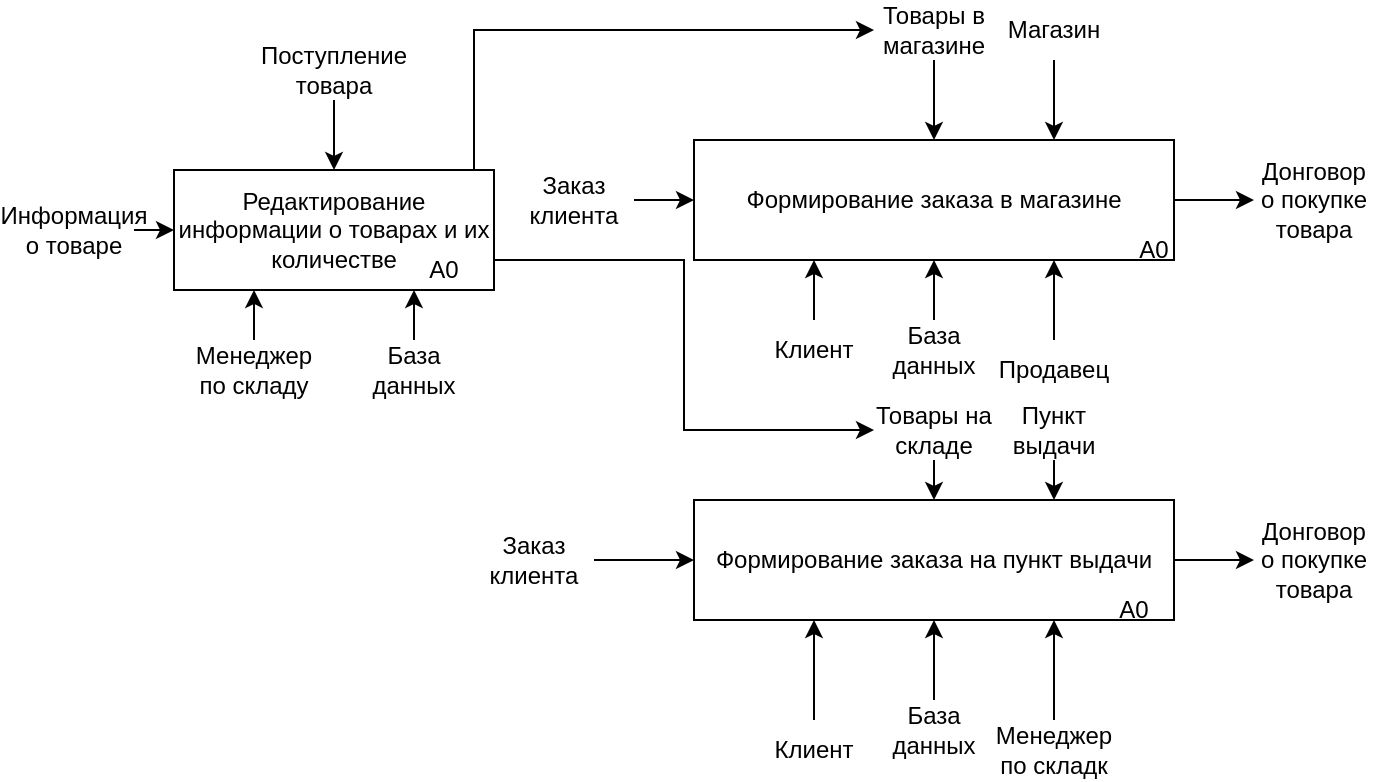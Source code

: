<mxfile version="20.3.0" type="device" pages="11"><diagram id="k6j_E3HELR-mW5UogojF" name="Контекстная диаграмма TO-BE"><mxGraphModel dx="1865" dy="659" grid="1" gridSize="10" guides="1" tooltips="1" connect="1" arrows="1" fold="1" page="1" pageScale="1" pageWidth="827" pageHeight="1169" math="0" shadow="0"><root><mxCell id="0"/><mxCell id="1" parent="0"/><mxCell id="r-7p9XE83ZGm5Nr92YMZ-1" value="Формирование заказа в магазине" style="rounded=0;whiteSpace=wrap;html=1;" parent="1" vertex="1"><mxGeometry x="320" y="360" width="240" height="60" as="geometry"/></mxCell><mxCell id="r-7p9XE83ZGm5Nr92YMZ-2" value="" style="endArrow=classic;html=1;rounded=0;entryX=0.5;entryY=0;entryDx=0;entryDy=0;" parent="1" target="r-7p9XE83ZGm5Nr92YMZ-1" edge="1"><mxGeometry width="50" height="50" relative="1" as="geometry"><mxPoint x="440" y="320" as="sourcePoint"/><mxPoint x="440" y="510" as="targetPoint"/></mxGeometry></mxCell><mxCell id="r-7p9XE83ZGm5Nr92YMZ-3" value="" style="endArrow=classic;html=1;rounded=0;entryX=0;entryY=0.5;entryDx=0;entryDy=0;" parent="1" source="r-7p9XE83ZGm5Nr92YMZ-1" target="r-7p9XE83ZGm5Nr92YMZ-4" edge="1"><mxGeometry width="50" height="50" relative="1" as="geometry"><mxPoint x="550" y="440" as="sourcePoint"/><mxPoint x="620.711" y="390" as="targetPoint"/></mxGeometry></mxCell><mxCell id="r-7p9XE83ZGm5Nr92YMZ-4" value="Донговор о покупке товара" style="text;html=1;strokeColor=none;fillColor=none;align=center;verticalAlign=middle;whiteSpace=wrap;rounded=0;" parent="1" vertex="1"><mxGeometry x="600" y="375" width="60" height="30" as="geometry"/></mxCell><mxCell id="r-7p9XE83ZGm5Nr92YMZ-5" value="Товары в магазине" style="text;html=1;strokeColor=none;fillColor=none;align=center;verticalAlign=middle;whiteSpace=wrap;rounded=0;" parent="1" vertex="1"><mxGeometry x="410" y="290" width="60" height="30" as="geometry"/></mxCell><mxCell id="r-7p9XE83ZGm5Nr92YMZ-6" value="" style="endArrow=classic;html=1;rounded=0;entryX=0.75;entryY=1;entryDx=0;entryDy=0;exitX=0.5;exitY=0;exitDx=0;exitDy=0;" parent="1" source="r-7p9XE83ZGm5Nr92YMZ-7" target="r-7p9XE83ZGm5Nr92YMZ-1" edge="1"><mxGeometry width="50" height="50" relative="1" as="geometry"><mxPoint x="495" y="460" as="sourcePoint"/><mxPoint x="490" y="440" as="targetPoint"/></mxGeometry></mxCell><mxCell id="r-7p9XE83ZGm5Nr92YMZ-7" value="Продавец" style="text;html=1;strokeColor=none;fillColor=none;align=center;verticalAlign=middle;whiteSpace=wrap;rounded=0;" parent="1" vertex="1"><mxGeometry x="470" y="460" width="60" height="30" as="geometry"/></mxCell><mxCell id="r-7p9XE83ZGm5Nr92YMZ-8" value="" style="endArrow=classic;html=1;rounded=0;entryX=0;entryY=0.5;entryDx=0;entryDy=0;exitX=1;exitY=0.5;exitDx=0;exitDy=0;" parent="1" source="r-7p9XE83ZGm5Nr92YMZ-9" target="r-7p9XE83ZGm5Nr92YMZ-1" edge="1"><mxGeometry width="50" height="50" relative="1" as="geometry"><mxPoint x="280" y="390" as="sourcePoint"/><mxPoint x="310" y="360" as="targetPoint"/></mxGeometry></mxCell><mxCell id="r-7p9XE83ZGm5Nr92YMZ-9" value="Заказ клиента" style="text;html=1;strokeColor=none;fillColor=none;align=center;verticalAlign=middle;whiteSpace=wrap;rounded=0;" parent="1" vertex="1"><mxGeometry x="230" y="375" width="60" height="30" as="geometry"/></mxCell><mxCell id="r-7p9XE83ZGm5Nr92YMZ-10" value="Формирование заказа на пункт выдачи" style="rounded=0;whiteSpace=wrap;html=1;" parent="1" vertex="1"><mxGeometry x="320" y="540" width="240" height="60" as="geometry"/></mxCell><mxCell id="r-7p9XE83ZGm5Nr92YMZ-12" style="edgeStyle=orthogonalEdgeStyle;rounded=0;orthogonalLoop=1;jettySize=auto;html=1;exitX=0.5;exitY=1;exitDx=0;exitDy=0;entryX=0.5;entryY=0;entryDx=0;entryDy=0;" parent="1" source="r-7p9XE83ZGm5Nr92YMZ-11" target="r-7p9XE83ZGm5Nr92YMZ-10" edge="1"><mxGeometry relative="1" as="geometry"/></mxCell><mxCell id="r-7p9XE83ZGm5Nr92YMZ-11" value="Товары на складе" style="text;html=1;strokeColor=none;fillColor=none;align=center;verticalAlign=middle;whiteSpace=wrap;rounded=0;" parent="1" vertex="1"><mxGeometry x="410" y="490" width="60" height="30" as="geometry"/></mxCell><mxCell id="r-7p9XE83ZGm5Nr92YMZ-16" style="edgeStyle=orthogonalEdgeStyle;rounded=0;orthogonalLoop=1;jettySize=auto;html=1;exitX=1;exitY=0.5;exitDx=0;exitDy=0;entryX=0;entryY=0.5;entryDx=0;entryDy=0;" parent="1" source="r-7p9XE83ZGm5Nr92YMZ-13" target="r-7p9XE83ZGm5Nr92YMZ-10" edge="1"><mxGeometry relative="1" as="geometry"/></mxCell><mxCell id="r-7p9XE83ZGm5Nr92YMZ-13" value="Заказ клиента" style="text;html=1;strokeColor=none;fillColor=none;align=center;verticalAlign=middle;whiteSpace=wrap;rounded=0;" parent="1" vertex="1"><mxGeometry x="210" y="555" width="60" height="30" as="geometry"/></mxCell><mxCell id="r-7p9XE83ZGm5Nr92YMZ-14" value="Клиент" style="text;html=1;strokeColor=none;fillColor=none;align=center;verticalAlign=middle;whiteSpace=wrap;rounded=0;" parent="1" vertex="1"><mxGeometry x="350" y="450" width="60" height="30" as="geometry"/></mxCell><mxCell id="r-7p9XE83ZGm5Nr92YMZ-15" value="" style="endArrow=classic;html=1;rounded=0;entryX=0.25;entryY=1;entryDx=0;entryDy=0;exitX=0.5;exitY=0;exitDx=0;exitDy=0;" parent="1" source="r-7p9XE83ZGm5Nr92YMZ-14" target="r-7p9XE83ZGm5Nr92YMZ-1" edge="1"><mxGeometry width="50" height="50" relative="1" as="geometry"><mxPoint x="390" y="610" as="sourcePoint"/><mxPoint x="440" y="560" as="targetPoint"/></mxGeometry></mxCell><mxCell id="r-7p9XE83ZGm5Nr92YMZ-17" value="" style="endArrow=classic;html=1;rounded=0;exitX=1;exitY=0.5;exitDx=0;exitDy=0;entryX=0;entryY=0.5;entryDx=0;entryDy=0;" parent="1" source="r-7p9XE83ZGm5Nr92YMZ-10" target="r-7p9XE83ZGm5Nr92YMZ-18" edge="1"><mxGeometry width="50" height="50" relative="1" as="geometry"><mxPoint x="550" y="630" as="sourcePoint"/><mxPoint x="610.711" y="630" as="targetPoint"/></mxGeometry></mxCell><mxCell id="r-7p9XE83ZGm5Nr92YMZ-18" value="Донговор о покупке товара" style="text;html=1;strokeColor=none;fillColor=none;align=center;verticalAlign=middle;whiteSpace=wrap;rounded=0;" parent="1" vertex="1"><mxGeometry x="600" y="555" width="60" height="30" as="geometry"/></mxCell><mxCell id="r-7p9XE83ZGm5Nr92YMZ-19" value="Клиент" style="text;html=1;strokeColor=none;fillColor=none;align=center;verticalAlign=middle;whiteSpace=wrap;rounded=0;" parent="1" vertex="1"><mxGeometry x="350" y="650" width="60" height="30" as="geometry"/></mxCell><mxCell id="r-7p9XE83ZGm5Nr92YMZ-24" value="" style="endArrow=classic;html=1;rounded=0;exitX=0.5;exitY=0;exitDx=0;exitDy=0;entryX=0.25;entryY=1;entryDx=0;entryDy=0;" parent="1" source="r-7p9XE83ZGm5Nr92YMZ-19" target="r-7p9XE83ZGm5Nr92YMZ-10" edge="1"><mxGeometry width="50" height="50" relative="1" as="geometry"><mxPoint x="390" y="610" as="sourcePoint"/><mxPoint x="440" y="560" as="targetPoint"/></mxGeometry></mxCell><mxCell id="r-7p9XE83ZGm5Nr92YMZ-28" style="edgeStyle=orthogonalEdgeStyle;rounded=0;orthogonalLoop=1;jettySize=auto;html=1;exitX=0.5;exitY=0;exitDx=0;exitDy=0;entryX=0.75;entryY=1;entryDx=0;entryDy=0;" parent="1" source="r-7p9XE83ZGm5Nr92YMZ-27" target="r-7p9XE83ZGm5Nr92YMZ-10" edge="1"><mxGeometry relative="1" as="geometry"/></mxCell><mxCell id="r-7p9XE83ZGm5Nr92YMZ-27" value="Менеджер по складк" style="text;html=1;strokeColor=none;fillColor=none;align=center;verticalAlign=middle;whiteSpace=wrap;rounded=0;" parent="1" vertex="1"><mxGeometry x="470" y="650" width="60" height="30" as="geometry"/></mxCell><mxCell id="r-7p9XE83ZGm5Nr92YMZ-30" style="edgeStyle=orthogonalEdgeStyle;rounded=0;orthogonalLoop=1;jettySize=auto;html=1;exitX=1;exitY=0.75;exitDx=0;exitDy=0;entryX=0;entryY=0.5;entryDx=0;entryDy=0;" parent="1" source="r-7p9XE83ZGm5Nr92YMZ-29" target="r-7p9XE83ZGm5Nr92YMZ-11" edge="1"><mxGeometry relative="1" as="geometry"/></mxCell><mxCell id="r-7p9XE83ZGm5Nr92YMZ-31" style="edgeStyle=orthogonalEdgeStyle;rounded=0;orthogonalLoop=1;jettySize=auto;html=1;exitX=1;exitY=0.25;exitDx=0;exitDy=0;entryX=0;entryY=0.5;entryDx=0;entryDy=0;" parent="1" source="r-7p9XE83ZGm5Nr92YMZ-29" target="r-7p9XE83ZGm5Nr92YMZ-5" edge="1"><mxGeometry relative="1" as="geometry"><Array as="points"><mxPoint x="210" y="390"/><mxPoint x="210" y="305"/></Array></mxGeometry></mxCell><mxCell id="r-7p9XE83ZGm5Nr92YMZ-29" value="Редактирование информации о товарах и их количестве" style="rounded=0;whiteSpace=wrap;html=1;" parent="1" vertex="1"><mxGeometry x="60" y="375" width="160" height="60" as="geometry"/></mxCell><mxCell id="r-7p9XE83ZGm5Nr92YMZ-33" style="edgeStyle=orthogonalEdgeStyle;rounded=0;orthogonalLoop=1;jettySize=auto;html=1;exitX=0.5;exitY=0;exitDx=0;exitDy=0;entryX=0.25;entryY=1;entryDx=0;entryDy=0;" parent="1" source="r-7p9XE83ZGm5Nr92YMZ-32" target="r-7p9XE83ZGm5Nr92YMZ-29" edge="1"><mxGeometry relative="1" as="geometry"/></mxCell><mxCell id="r-7p9XE83ZGm5Nr92YMZ-32" value="Менеджер по складу" style="text;html=1;strokeColor=none;fillColor=none;align=center;verticalAlign=middle;whiteSpace=wrap;rounded=0;" parent="1" vertex="1"><mxGeometry x="70" y="460" width="60" height="30" as="geometry"/></mxCell><mxCell id="r-7p9XE83ZGm5Nr92YMZ-35" style="edgeStyle=orthogonalEdgeStyle;rounded=0;orthogonalLoop=1;jettySize=auto;html=1;exitX=0.5;exitY=0;exitDx=0;exitDy=0;entryX=0.75;entryY=1;entryDx=0;entryDy=0;" parent="1" source="r-7p9XE83ZGm5Nr92YMZ-34" target="r-7p9XE83ZGm5Nr92YMZ-29" edge="1"><mxGeometry relative="1" as="geometry"/></mxCell><mxCell id="r-7p9XE83ZGm5Nr92YMZ-34" value="База данных" style="text;html=1;strokeColor=none;fillColor=none;align=center;verticalAlign=middle;whiteSpace=wrap;rounded=0;" parent="1" vertex="1"><mxGeometry x="150" y="460" width="60" height="30" as="geometry"/></mxCell><mxCell id="r-7p9XE83ZGm5Nr92YMZ-37" style="edgeStyle=orthogonalEdgeStyle;rounded=0;orthogonalLoop=1;jettySize=auto;html=1;exitX=0.5;exitY=1;exitDx=0;exitDy=0;entryX=0.5;entryY=0;entryDx=0;entryDy=0;" parent="1" source="r-7p9XE83ZGm5Nr92YMZ-36" target="r-7p9XE83ZGm5Nr92YMZ-29" edge="1"><mxGeometry relative="1" as="geometry"/></mxCell><mxCell id="r-7p9XE83ZGm5Nr92YMZ-36" value="Поступление товара" style="text;html=1;strokeColor=none;fillColor=none;align=center;verticalAlign=middle;whiteSpace=wrap;rounded=0;" parent="1" vertex="1"><mxGeometry x="110" y="310" width="60" height="30" as="geometry"/></mxCell><mxCell id="r-7p9XE83ZGm5Nr92YMZ-39" style="edgeStyle=orthogonalEdgeStyle;rounded=0;orthogonalLoop=1;jettySize=auto;html=1;exitX=1;exitY=0.5;exitDx=0;exitDy=0;entryX=0;entryY=0.5;entryDx=0;entryDy=0;" parent="1" source="r-7p9XE83ZGm5Nr92YMZ-38" target="r-7p9XE83ZGm5Nr92YMZ-29" edge="1"><mxGeometry relative="1" as="geometry"/></mxCell><mxCell id="r-7p9XE83ZGm5Nr92YMZ-38" value="Информация о товаре" style="text;html=1;strokeColor=none;fillColor=none;align=center;verticalAlign=middle;whiteSpace=wrap;rounded=0;" parent="1" vertex="1"><mxGeometry x="-20" y="390" width="60" height="30" as="geometry"/></mxCell><mxCell id="r-7p9XE83ZGm5Nr92YMZ-41" style="edgeStyle=orthogonalEdgeStyle;rounded=0;orthogonalLoop=1;jettySize=auto;html=1;entryX=0.75;entryY=0;entryDx=0;entryDy=0;" parent="1" source="r-7p9XE83ZGm5Nr92YMZ-40" target="r-7p9XE83ZGm5Nr92YMZ-1" edge="1"><mxGeometry relative="1" as="geometry"/></mxCell><mxCell id="r-7p9XE83ZGm5Nr92YMZ-40" value="Магазин" style="text;html=1;strokeColor=none;fillColor=none;align=center;verticalAlign=middle;whiteSpace=wrap;rounded=0;" parent="1" vertex="1"><mxGeometry x="470" y="290" width="60" height="30" as="geometry"/></mxCell><mxCell id="r-7p9XE83ZGm5Nr92YMZ-43" style="edgeStyle=orthogonalEdgeStyle;rounded=0;orthogonalLoop=1;jettySize=auto;html=1;exitX=0.5;exitY=1;exitDx=0;exitDy=0;entryX=0.75;entryY=0;entryDx=0;entryDy=0;" parent="1" source="r-7p9XE83ZGm5Nr92YMZ-42" target="r-7p9XE83ZGm5Nr92YMZ-10" edge="1"><mxGeometry relative="1" as="geometry"/></mxCell><mxCell id="r-7p9XE83ZGm5Nr92YMZ-42" value="Пункт выдачи" style="text;html=1;strokeColor=none;fillColor=none;align=center;verticalAlign=middle;whiteSpace=wrap;rounded=0;" parent="1" vertex="1"><mxGeometry x="470" y="490" width="60" height="30" as="geometry"/></mxCell><mxCell id="r-7p9XE83ZGm5Nr92YMZ-47" style="edgeStyle=orthogonalEdgeStyle;rounded=0;orthogonalLoop=1;jettySize=auto;html=1;entryX=0.5;entryY=1;entryDx=0;entryDy=0;" parent="1" source="r-7p9XE83ZGm5Nr92YMZ-46" target="r-7p9XE83ZGm5Nr92YMZ-10" edge="1"><mxGeometry relative="1" as="geometry"/></mxCell><mxCell id="r-7p9XE83ZGm5Nr92YMZ-46" value="База данных" style="text;html=1;strokeColor=none;fillColor=none;align=center;verticalAlign=middle;whiteSpace=wrap;rounded=0;" parent="1" vertex="1"><mxGeometry x="410" y="640" width="60" height="30" as="geometry"/></mxCell><mxCell id="r-7p9XE83ZGm5Nr92YMZ-49" style="edgeStyle=orthogonalEdgeStyle;rounded=0;orthogonalLoop=1;jettySize=auto;html=1;entryX=0.5;entryY=1;entryDx=0;entryDy=0;" parent="1" source="r-7p9XE83ZGm5Nr92YMZ-48" target="r-7p9XE83ZGm5Nr92YMZ-1" edge="1"><mxGeometry relative="1" as="geometry"/></mxCell><mxCell id="r-7p9XE83ZGm5Nr92YMZ-48" value="База данных" style="text;html=1;strokeColor=none;fillColor=none;align=center;verticalAlign=middle;whiteSpace=wrap;rounded=0;" parent="1" vertex="1"><mxGeometry x="410" y="450" width="60" height="30" as="geometry"/></mxCell><mxCell id="r-7p9XE83ZGm5Nr92YMZ-50" value="A0" style="text;html=1;strokeColor=none;fillColor=none;align=center;verticalAlign=middle;whiteSpace=wrap;rounded=0;" parent="1" vertex="1"><mxGeometry x="160" y="410" width="70" height="30" as="geometry"/></mxCell><mxCell id="r-7p9XE83ZGm5Nr92YMZ-51" value="A0" style="text;html=1;strokeColor=none;fillColor=none;align=center;verticalAlign=middle;whiteSpace=wrap;rounded=0;" parent="1" vertex="1"><mxGeometry x="520" y="400" width="60" height="30" as="geometry"/></mxCell><mxCell id="r-7p9XE83ZGm5Nr92YMZ-52" value="A0" style="text;html=1;strokeColor=none;fillColor=none;align=center;verticalAlign=middle;whiteSpace=wrap;rounded=0;" parent="1" vertex="1"><mxGeometry x="510" y="580" width="60" height="30" as="geometry"/></mxCell></root></mxGraphModel></diagram><diagram id="IRgES-nbTlJfdLPsW2r2" name="Диаграмма декомпозиции 1-го уровня"><mxGraphModel dx="1865" dy="659" grid="1" gridSize="10" guides="1" tooltips="1" connect="1" arrows="1" fold="1" page="1" pageScale="1" pageWidth="827" pageHeight="1169" math="0" shadow="0"><root><mxCell id="0"/><mxCell id="1" parent="0"/><mxCell id="ZYoPAIpBE0GGunofkiIj-20" style="edgeStyle=orthogonalEdgeStyle;rounded=0;orthogonalLoop=1;jettySize=auto;html=1;entryX=0.5;entryY=0;entryDx=0;entryDy=0;" parent="1" source="ZYoPAIpBE0GGunofkiIj-2" target="ZYoPAIpBE0GGunofkiIj-4" edge="1"><mxGeometry relative="1" as="geometry"/></mxCell><mxCell id="ZYoPAIpBE0GGunofkiIj-21" style="edgeStyle=orthogonalEdgeStyle;rounded=0;orthogonalLoop=1;jettySize=auto;html=1;entryX=0.5;entryY=0;entryDx=0;entryDy=0;" parent="1" source="ZYoPAIpBE0GGunofkiIj-2" target="ZYoPAIpBE0GGunofkiIj-5" edge="1"><mxGeometry relative="1" as="geometry"/></mxCell><mxCell id="ZYoPAIpBE0GGunofkiIj-2" value="Ведение данных о товаре" style="rounded=0;whiteSpace=wrap;html=1;" parent="1" vertex="1"><mxGeometry x="60" y="160" width="140" height="60" as="geometry"/></mxCell><mxCell id="ZYoPAIpBE0GGunofkiIj-22" style="edgeStyle=orthogonalEdgeStyle;rounded=0;orthogonalLoop=1;jettySize=auto;html=1;entryX=0;entryY=0.5;entryDx=0;entryDy=0;" parent="1" source="ZYoPAIpBE0GGunofkiIj-3" target="ZYoPAIpBE0GGunofkiIj-5" edge="1"><mxGeometry relative="1" as="geometry"><Array as="points"><mxPoint x="430" y="280"/><mxPoint x="430" y="430"/></Array></mxGeometry></mxCell><mxCell id="ZYoPAIpBE0GGunofkiIj-23" style="edgeStyle=orthogonalEdgeStyle;rounded=0;orthogonalLoop=1;jettySize=auto;html=1;exitX=1;exitY=0.5;exitDx=0;exitDy=0;entryX=0;entryY=0.5;entryDx=0;entryDy=0;" parent="1" source="ZYoPAIpBE0GGunofkiIj-3" target="ZYoPAIpBE0GGunofkiIj-4" edge="1"><mxGeometry relative="1" as="geometry"/></mxCell><mxCell id="ZYoPAIpBE0GGunofkiIj-46" style="edgeStyle=orthogonalEdgeStyle;rounded=0;orthogonalLoop=1;jettySize=auto;html=1;exitX=1;exitY=0.75;exitDx=0;exitDy=0;entryX=0.25;entryY=1;entryDx=0;entryDy=0;" parent="1" source="ZYoPAIpBE0GGunofkiIj-3" target="ZYoPAIpBE0GGunofkiIj-5" edge="1"><mxGeometry relative="1" as="geometry"><Array as="points"><mxPoint x="410" y="295"/><mxPoint x="410" y="550"/><mxPoint x="490" y="550"/></Array></mxGeometry></mxCell><mxCell id="ZYoPAIpBE0GGunofkiIj-48" style="edgeStyle=orthogonalEdgeStyle;rounded=0;orthogonalLoop=1;jettySize=auto;html=1;exitX=1;exitY=0.75;exitDx=0;exitDy=0;entryX=0.25;entryY=1;entryDx=0;entryDy=0;" parent="1" source="ZYoPAIpBE0GGunofkiIj-3" target="ZYoPAIpBE0GGunofkiIj-4" edge="1"><mxGeometry relative="1" as="geometry"><Array as="points"><mxPoint x="410" y="295"/><mxPoint x="410" y="550"/><mxPoint x="630" y="550"/></Array></mxGeometry></mxCell><mxCell id="ZYoPAIpBE0GGunofkiIj-3" value="Ведение данных о клинтах" style="rounded=0;whiteSpace=wrap;html=1;" parent="1" vertex="1"><mxGeometry x="240" y="250" width="120" height="60" as="geometry"/></mxCell><mxCell id="ZYoPAIpBE0GGunofkiIj-40" style="edgeStyle=orthogonalEdgeStyle;rounded=0;orthogonalLoop=1;jettySize=auto;html=1;exitX=1;exitY=0.5;exitDx=0;exitDy=0;entryX=0;entryY=0.5;entryDx=0;entryDy=0;" parent="1" source="ZYoPAIpBE0GGunofkiIj-4" target="ZYoPAIpBE0GGunofkiIj-38" edge="1"><mxGeometry relative="1" as="geometry"/></mxCell><mxCell id="ZYoPAIpBE0GGunofkiIj-4" value="Формирование заказа на пункте выдачи" style="rounded=0;whiteSpace=wrap;html=1;" parent="1" vertex="1"><mxGeometry x="600" y="300" width="120" height="60" as="geometry"/></mxCell><mxCell id="ZYoPAIpBE0GGunofkiIj-41" style="edgeStyle=orthogonalEdgeStyle;rounded=0;orthogonalLoop=1;jettySize=auto;html=1;entryX=0;entryY=0.5;entryDx=0;entryDy=0;" parent="1" source="ZYoPAIpBE0GGunofkiIj-5" target="ZYoPAIpBE0GGunofkiIj-38" edge="1"><mxGeometry relative="1" as="geometry"><Array as="points"><mxPoint x="740" y="430"/><mxPoint x="740" y="330"/></Array></mxGeometry></mxCell><mxCell id="ZYoPAIpBE0GGunofkiIj-5" value="Формирование заказа в магазине" style="rounded=0;whiteSpace=wrap;html=1;" parent="1" vertex="1"><mxGeometry x="460" y="400" width="120" height="60" as="geometry"/></mxCell><mxCell id="ZYoPAIpBE0GGunofkiIj-11" style="edgeStyle=orthogonalEdgeStyle;rounded=0;orthogonalLoop=1;jettySize=auto;html=1;entryX=0.5;entryY=1;entryDx=0;entryDy=0;" parent="1" source="ZYoPAIpBE0GGunofkiIj-10" target="ZYoPAIpBE0GGunofkiIj-4" edge="1"><mxGeometry relative="1" as="geometry"/></mxCell><mxCell id="ZYoPAIpBE0GGunofkiIj-12" style="edgeStyle=orthogonalEdgeStyle;rounded=0;orthogonalLoop=1;jettySize=auto;html=1;entryX=0.5;entryY=1;entryDx=0;entryDy=0;" parent="1" source="ZYoPAIpBE0GGunofkiIj-10" target="ZYoPAIpBE0GGunofkiIj-5" edge="1"><mxGeometry relative="1" as="geometry"/></mxCell><mxCell id="ZYoPAIpBE0GGunofkiIj-13" style="edgeStyle=orthogonalEdgeStyle;rounded=0;orthogonalLoop=1;jettySize=auto;html=1;entryX=0.5;entryY=1;entryDx=0;entryDy=0;" parent="1" source="ZYoPAIpBE0GGunofkiIj-10" target="ZYoPAIpBE0GGunofkiIj-2" edge="1"><mxGeometry relative="1" as="geometry"/></mxCell><mxCell id="ZYoPAIpBE0GGunofkiIj-14" style="edgeStyle=orthogonalEdgeStyle;rounded=0;orthogonalLoop=1;jettySize=auto;html=1;entryX=0.5;entryY=1;entryDx=0;entryDy=0;" parent="1" source="ZYoPAIpBE0GGunofkiIj-10" target="ZYoPAIpBE0GGunofkiIj-3" edge="1"><mxGeometry relative="1" as="geometry"/></mxCell><mxCell id="ZYoPAIpBE0GGunofkiIj-10" value="" style="whiteSpace=wrap;html=1;aspect=fixed;" parent="1" vertex="1"><mxGeometry x="440" y="590" width="5" height="5" as="geometry"/></mxCell><mxCell id="ZYoPAIpBE0GGunofkiIj-15" value="База данных" style="text;html=1;strokeColor=none;fillColor=none;align=center;verticalAlign=middle;whiteSpace=wrap;rounded=0;" parent="1" vertex="1"><mxGeometry x="413" y="560" width="60" height="30" as="geometry"/></mxCell><mxCell id="ZYoPAIpBE0GGunofkiIj-17" value="Товры в магазине" style="text;html=1;strokeColor=none;fillColor=none;align=center;verticalAlign=middle;whiteSpace=wrap;rounded=0;" parent="1" vertex="1"><mxGeometry x="460" y="360" width="60" height="30" as="geometry"/></mxCell><mxCell id="ZYoPAIpBE0GGunofkiIj-19" value="Товары на складе" style="text;html=1;strokeColor=none;fillColor=none;align=center;verticalAlign=middle;whiteSpace=wrap;rounded=0;" parent="1" vertex="1"><mxGeometry x="660" y="230" width="60" height="30" as="geometry"/></mxCell><mxCell id="ZYoPAIpBE0GGunofkiIj-24" value="Заказ клиента" style="text;html=1;strokeColor=none;fillColor=none;align=center;verticalAlign=middle;whiteSpace=wrap;rounded=0;" parent="1" vertex="1"><mxGeometry x="370" y="250" width="60" height="30" as="geometry"/></mxCell><mxCell id="ZYoPAIpBE0GGunofkiIj-26" style="edgeStyle=orthogonalEdgeStyle;rounded=0;orthogonalLoop=1;jettySize=auto;html=1;exitX=1;exitY=0.5;exitDx=0;exitDy=0;entryX=0;entryY=0.5;entryDx=0;entryDy=0;" parent="1" source="ZYoPAIpBE0GGunofkiIj-25" target="ZYoPAIpBE0GGunofkiIj-2" edge="1"><mxGeometry relative="1" as="geometry"/></mxCell><mxCell id="ZYoPAIpBE0GGunofkiIj-27" style="edgeStyle=orthogonalEdgeStyle;rounded=0;orthogonalLoop=1;jettySize=auto;html=1;entryX=0;entryY=0.5;entryDx=0;entryDy=0;" parent="1" source="ZYoPAIpBE0GGunofkiIj-25" target="ZYoPAIpBE0GGunofkiIj-3" edge="1"><mxGeometry relative="1" as="geometry"><Array as="points"><mxPoint x="90" y="445"/><mxPoint x="90" y="280"/></Array></mxGeometry></mxCell><mxCell id="ZYoPAIpBE0GGunofkiIj-28" style="edgeStyle=orthogonalEdgeStyle;rounded=0;orthogonalLoop=1;jettySize=auto;html=1;entryX=0;entryY=0.75;entryDx=0;entryDy=0;" parent="1" source="ZYoPAIpBE0GGunofkiIj-25" target="ZYoPAIpBE0GGunofkiIj-5" edge="1"><mxGeometry relative="1" as="geometry"/></mxCell><mxCell id="ZYoPAIpBE0GGunofkiIj-29" style="edgeStyle=orthogonalEdgeStyle;rounded=0;orthogonalLoop=1;jettySize=auto;html=1;entryX=0;entryY=0.75;entryDx=0;entryDy=0;" parent="1" source="ZYoPAIpBE0GGunofkiIj-25" target="ZYoPAIpBE0GGunofkiIj-4" edge="1"><mxGeometry relative="1" as="geometry"><Array as="points"><mxPoint x="370" y="445"/><mxPoint x="370" y="345"/></Array></mxGeometry></mxCell><mxCell id="ZYoPAIpBE0GGunofkiIj-25" value="Поиск данных" style="text;html=1;strokeColor=none;fillColor=none;align=center;verticalAlign=middle;whiteSpace=wrap;rounded=0;" parent="1" vertex="1"><mxGeometry x="-80" y="430" width="90" height="30" as="geometry"/></mxCell><mxCell id="ZYoPAIpBE0GGunofkiIj-31" style="edgeStyle=orthogonalEdgeStyle;rounded=0;orthogonalLoop=1;jettySize=auto;html=1;exitX=0.5;exitY=1;exitDx=0;exitDy=0;entryX=0.5;entryY=0;entryDx=0;entryDy=0;" parent="1" source="ZYoPAIpBE0GGunofkiIj-30" target="ZYoPAIpBE0GGunofkiIj-2" edge="1"><mxGeometry relative="1" as="geometry"/></mxCell><mxCell id="ZYoPAIpBE0GGunofkiIj-30" value="Поступление товаров" style="text;html=1;strokeColor=none;fillColor=none;align=center;verticalAlign=middle;whiteSpace=wrap;rounded=0;" parent="1" vertex="1"><mxGeometry x="100" y="70" width="60" height="30" as="geometry"/></mxCell><mxCell id="ZYoPAIpBE0GGunofkiIj-33" style="edgeStyle=orthogonalEdgeStyle;rounded=0;orthogonalLoop=1;jettySize=auto;html=1;exitX=0.5;exitY=1;exitDx=0;exitDy=0;entryX=0.5;entryY=0;entryDx=0;entryDy=0;" parent="1" source="ZYoPAIpBE0GGunofkiIj-32" target="ZYoPAIpBE0GGunofkiIj-3" edge="1"><mxGeometry relative="1" as="geometry"/></mxCell><mxCell id="ZYoPAIpBE0GGunofkiIj-32" value="Регистрация клиентов" style="text;html=1;strokeColor=none;fillColor=none;align=center;verticalAlign=middle;whiteSpace=wrap;rounded=0;" parent="1" vertex="1"><mxGeometry x="270" y="80" width="60" height="30" as="geometry"/></mxCell><mxCell id="ZYoPAIpBE0GGunofkiIj-38" value="Договор о покупке товаров" style="text;html=1;strokeColor=none;fillColor=none;align=center;verticalAlign=middle;whiteSpace=wrap;rounded=0;" parent="1" vertex="1"><mxGeometry x="780" y="315" width="60" height="30" as="geometry"/></mxCell><mxCell id="ZYoPAIpBE0GGunofkiIj-43" style="edgeStyle=orthogonalEdgeStyle;rounded=0;orthogonalLoop=1;jettySize=auto;html=1;exitX=0.5;exitY=0;exitDx=0;exitDy=0;entryX=0.75;entryY=1;entryDx=0;entryDy=0;" parent="1" source="ZYoPAIpBE0GGunofkiIj-42" target="ZYoPAIpBE0GGunofkiIj-5" edge="1"><mxGeometry relative="1" as="geometry"/></mxCell><mxCell id="ZYoPAIpBE0GGunofkiIj-42" value="Продавец" style="text;html=1;strokeColor=none;fillColor=none;align=center;verticalAlign=middle;whiteSpace=wrap;rounded=0;" parent="1" vertex="1"><mxGeometry x="550" y="500" width="60" height="30" as="geometry"/></mxCell><mxCell id="ZYoPAIpBE0GGunofkiIj-45" style="edgeStyle=orthogonalEdgeStyle;rounded=0;orthogonalLoop=1;jettySize=auto;html=1;exitX=0.5;exitY=0;exitDx=0;exitDy=0;entryX=0.75;entryY=1;entryDx=0;entryDy=0;" parent="1" source="ZYoPAIpBE0GGunofkiIj-44" target="ZYoPAIpBE0GGunofkiIj-4" edge="1"><mxGeometry relative="1" as="geometry"><Array as="points"><mxPoint x="710" y="400"/><mxPoint x="690" y="400"/></Array></mxGeometry></mxCell><mxCell id="ZYoPAIpBE0GGunofkiIj-44" value="Менеджер по заказам" style="text;html=1;strokeColor=none;fillColor=none;align=center;verticalAlign=middle;whiteSpace=wrap;rounded=0;" parent="1" vertex="1"><mxGeometry x="680" y="490" width="60" height="30" as="geometry"/></mxCell><mxCell id="ZYoPAIpBE0GGunofkiIj-47" value="Клиент" style="text;html=1;strokeColor=none;fillColor=none;align=center;verticalAlign=middle;whiteSpace=wrap;rounded=0;" parent="1" vertex="1"><mxGeometry x="430" y="520" width="60" height="30" as="geometry"/></mxCell></root></mxGraphModel></diagram><diagram id="G9pjxWihHf83KZsFPKIk" name="Общий алгоритм приложения"><mxGraphModel dx="1865" dy="659" grid="1" gridSize="10" guides="1" tooltips="1" connect="1" arrows="1" fold="1" page="1" pageScale="1" pageWidth="827" pageHeight="1169" math="0" shadow="0"><root><mxCell id="0"/><mxCell id="1" parent="0"/><mxCell id="3t7KYd9j81I3k9_jVOCn-1" value="" style="rounded=0;whiteSpace=wrap;html=1;fillColor=none;" parent="1" vertex="1"><mxGeometry x="-120" y="40" width="1050" height="800" as="geometry"/></mxCell><mxCell id="3t7KYd9j81I3k9_jVOCn-4" style="edgeStyle=orthogonalEdgeStyle;rounded=0;orthogonalLoop=1;jettySize=auto;html=1;exitX=0.5;exitY=1;exitDx=0;exitDy=0;entryX=0.75;entryY=0;entryDx=0;entryDy=0;exitPerimeter=0;" parent="1" source="M_X5N_CUe7AMB4HXOeoT-1" target="3t7KYd9j81I3k9_jVOCn-3" edge="1"><mxGeometry relative="1" as="geometry"><mxPoint x="370" y="100" as="sourcePoint"/></mxGeometry></mxCell><mxCell id="3t7KYd9j81I3k9_jVOCn-9" style="edgeStyle=orthogonalEdgeStyle;rounded=0;orthogonalLoop=1;jettySize=auto;html=1;exitX=1;exitY=0.5;exitDx=0;exitDy=0;entryX=0.5;entryY=0;entryDx=0;entryDy=0;" parent="1" source="3t7KYd9j81I3k9_jVOCn-3" target="3t7KYd9j81I3k9_jVOCn-8" edge="1"><mxGeometry relative="1" as="geometry"/></mxCell><mxCell id="3t7KYd9j81I3k9_jVOCn-73" style="edgeStyle=orthogonalEdgeStyle;rounded=0;orthogonalLoop=1;jettySize=auto;html=1;exitX=0.5;exitY=1;exitDx=0;exitDy=0;entryX=1;entryY=0.5;entryDx=0;entryDy=0;" parent="1" source="3t7KYd9j81I3k9_jVOCn-3" target="3t7KYd9j81I3k9_jVOCn-51" edge="1"><mxGeometry relative="1" as="geometry"/></mxCell><mxCell id="3t7KYd9j81I3k9_jVOCn-92" style="edgeStyle=orthogonalEdgeStyle;rounded=0;orthogonalLoop=1;jettySize=auto;html=1;exitX=0.5;exitY=1;exitDx=0;exitDy=0;entryX=0.5;entryY=0;entryDx=0;entryDy=0;" parent="1" source="3t7KYd9j81I3k9_jVOCn-3" target="3t7KYd9j81I3k9_jVOCn-57" edge="1"><mxGeometry relative="1" as="geometry"><Array as="points"><mxPoint x="340" y="288"/><mxPoint x="360" y="288"/><mxPoint x="360" y="360"/><mxPoint x="230" y="360"/></Array></mxGeometry></mxCell><mxCell id="SCef0MQZfB8z0RVeweCI-18" style="edgeStyle=orthogonalEdgeStyle;rounded=0;orthogonalLoop=1;jettySize=auto;html=1;exitX=0;exitY=0.5;exitDx=0;exitDy=0;entryX=1;entryY=0.25;entryDx=0;entryDy=0;" parent="1" source="3t7KYd9j81I3k9_jVOCn-3" target="3t7KYd9j81I3k9_jVOCn-5" edge="1"><mxGeometry relative="1" as="geometry"/></mxCell><mxCell id="V-rW3XZRdcy2nN56F98M-10" style="edgeStyle=orthogonalEdgeStyle;rounded=0;orthogonalLoop=1;jettySize=auto;html=1;exitX=0;exitY=0.25;exitDx=0;exitDy=0;entryX=0.75;entryY=0;entryDx=0;entryDy=0;" parent="1" source="3t7KYd9j81I3k9_jVOCn-3" target="V-rW3XZRdcy2nN56F98M-7" edge="1"><mxGeometry relative="1" as="geometry"><Array as="points"><mxPoint x="240" y="165"/><mxPoint x="240" y="150"/><mxPoint y="150"/></Array></mxGeometry></mxCell><mxCell id="M_X5N_CUe7AMB4HXOeoT-3" style="edgeStyle=orthogonalEdgeStyle;rounded=0;orthogonalLoop=1;jettySize=auto;html=1;exitX=0.5;exitY=1;exitDx=0;exitDy=0;entryX=0.5;entryY=0;entryDx=0;entryDy=0;entryPerimeter=0;" edge="1" parent="1" source="3t7KYd9j81I3k9_jVOCn-3" target="M_X5N_CUe7AMB4HXOeoT-2"><mxGeometry relative="1" as="geometry"><Array as="points"><mxPoint x="340" y="290"/><mxPoint x="295" y="290"/></Array></mxGeometry></mxCell><mxCell id="3t7KYd9j81I3k9_jVOCn-3" value="Окно просмотра списка товаров" style="shape=process;whiteSpace=wrap;html=1;backgroundOutline=1;fillColor=none;" parent="1" vertex="1"><mxGeometry x="280" y="150" width="120" height="60" as="geometry"/></mxCell><mxCell id="3t7KYd9j81I3k9_jVOCn-53" style="edgeStyle=orthogonalEdgeStyle;rounded=0;orthogonalLoop=1;jettySize=auto;html=1;exitX=0.25;exitY=1;exitDx=0;exitDy=0;entryX=0.25;entryY=0;entryDx=0;entryDy=0;" parent="1" source="3t7KYd9j81I3k9_jVOCn-5" target="3t7KYd9j81I3k9_jVOCn-51" edge="1"><mxGeometry relative="1" as="geometry"/></mxCell><mxCell id="SCef0MQZfB8z0RVeweCI-19" style="edgeStyle=orthogonalEdgeStyle;rounded=0;orthogonalLoop=1;jettySize=auto;html=1;exitX=1;exitY=0.75;exitDx=0;exitDy=0;entryX=0;entryY=0.75;entryDx=0;entryDy=0;" parent="1" source="3t7KYd9j81I3k9_jVOCn-5" target="3t7KYd9j81I3k9_jVOCn-3" edge="1"><mxGeometry relative="1" as="geometry"/></mxCell><mxCell id="V-rW3XZRdcy2nN56F98M-9" style="edgeStyle=orthogonalEdgeStyle;rounded=0;orthogonalLoop=1;jettySize=auto;html=1;exitX=0;exitY=0.25;exitDx=0;exitDy=0;entryX=1;entryY=0.25;entryDx=0;entryDy=0;" parent="1" source="3t7KYd9j81I3k9_jVOCn-5" target="V-rW3XZRdcy2nN56F98M-7" edge="1"><mxGeometry relative="1" as="geometry"/></mxCell><mxCell id="3t7KYd9j81I3k9_jVOCn-5" value="Окно просмотра товара" style="shape=process;whiteSpace=wrap;html=1;backgroundOutline=1;fillColor=none;" parent="1" vertex="1"><mxGeometry x="110" y="170" width="120" height="60" as="geometry"/></mxCell><mxCell id="3t7KYd9j81I3k9_jVOCn-11" style="edgeStyle=orthogonalEdgeStyle;rounded=0;orthogonalLoop=1;jettySize=auto;html=1;exitX=0;exitY=0.5;exitDx=0;exitDy=0;entryX=0.5;entryY=0;entryDx=0;entryDy=0;" parent="1" source="3t7KYd9j81I3k9_jVOCn-8" target="3t7KYd9j81I3k9_jVOCn-10" edge="1"><mxGeometry relative="1" as="geometry"/></mxCell><mxCell id="3t7KYd9j81I3k9_jVOCn-23" style="edgeStyle=orthogonalEdgeStyle;rounded=0;orthogonalLoop=1;jettySize=auto;html=1;exitX=0;exitY=0.5;exitDx=0;exitDy=0;entryX=0.5;entryY=0;entryDx=0;entryDy=0;" parent="1" source="3t7KYd9j81I3k9_jVOCn-8" target="3t7KYd9j81I3k9_jVOCn-13" edge="1"><mxGeometry relative="1" as="geometry"/></mxCell><mxCell id="3t7KYd9j81I3k9_jVOCn-8" value="Пользователь авторизирован" style="rhombus;whiteSpace=wrap;html=1;fillColor=none;" parent="1" vertex="1"><mxGeometry x="680" y="210" width="160" height="60" as="geometry"/></mxCell><mxCell id="3t7KYd9j81I3k9_jVOCn-18" style="edgeStyle=orthogonalEdgeStyle;rounded=0;orthogonalLoop=1;jettySize=auto;html=1;exitX=0.5;exitY=1;exitDx=0;exitDy=0;entryX=0.5;entryY=0;entryDx=0;entryDy=0;" parent="1" source="3t7KYd9j81I3k9_jVOCn-10" target="3t7KYd9j81I3k9_jVOCn-16" edge="1"><mxGeometry relative="1" as="geometry"/></mxCell><mxCell id="3t7KYd9j81I3k9_jVOCn-10" value="Форма авторизации" style="shape=process;whiteSpace=wrap;html=1;backgroundOutline=1;fillColor=none;" parent="1" vertex="1"><mxGeometry x="530" y="270" width="120" height="60" as="geometry"/></mxCell><mxCell id="3t7KYd9j81I3k9_jVOCn-12" value="Нет" style="text;html=1;strokeColor=none;fillColor=none;align=center;verticalAlign=middle;whiteSpace=wrap;rounded=0;" parent="1" vertex="1"><mxGeometry x="630" y="210" width="60" height="30" as="geometry"/></mxCell><mxCell id="3t7KYd9j81I3k9_jVOCn-17" style="edgeStyle=orthogonalEdgeStyle;rounded=0;orthogonalLoop=1;jettySize=auto;html=1;exitX=0.5;exitY=1;exitDx=0;exitDy=0;entryX=0.5;entryY=0;entryDx=0;entryDy=0;" parent="1" source="3t7KYd9j81I3k9_jVOCn-13" target="3t7KYd9j81I3k9_jVOCn-16" edge="1"><mxGeometry relative="1" as="geometry"/></mxCell><mxCell id="3t7KYd9j81I3k9_jVOCn-13" value="Форма регистрации" style="shape=process;whiteSpace=wrap;html=1;backgroundOutline=1;fillColor=none;" parent="1" vertex="1"><mxGeometry x="390" y="270" width="120" height="60" as="geometry"/></mxCell><mxCell id="3t7KYd9j81I3k9_jVOCn-21" style="edgeStyle=orthogonalEdgeStyle;rounded=0;orthogonalLoop=1;jettySize=auto;html=1;exitX=1;exitY=0.5;exitDx=0;exitDy=0;entryX=0;entryY=0.5;entryDx=0;entryDy=0;" parent="1" source="3t7KYd9j81I3k9_jVOCn-16" target="3t7KYd9j81I3k9_jVOCn-19" edge="1"><mxGeometry relative="1" as="geometry"/></mxCell><mxCell id="3t7KYd9j81I3k9_jVOCn-24" style="edgeStyle=orthogonalEdgeStyle;rounded=0;orthogonalLoop=1;jettySize=auto;html=1;exitX=0;exitY=0.5;exitDx=0;exitDy=0;entryX=0.75;entryY=1;entryDx=0;entryDy=0;" parent="1" source="3t7KYd9j81I3k9_jVOCn-16" target="3t7KYd9j81I3k9_jVOCn-3" edge="1"><mxGeometry relative="1" as="geometry"/></mxCell><mxCell id="3t7KYd9j81I3k9_jVOCn-16" value="Проверка данных" style="rhombus;whiteSpace=wrap;html=1;fillColor=none;" parent="1" vertex="1"><mxGeometry x="490" y="390" width="160" height="80" as="geometry"/></mxCell><mxCell id="3t7KYd9j81I3k9_jVOCn-20" style="edgeStyle=orthogonalEdgeStyle;rounded=0;orthogonalLoop=1;jettySize=auto;html=1;entryX=0.5;entryY=1;entryDx=0;entryDy=0;" parent="1" source="3t7KYd9j81I3k9_jVOCn-19" target="3t7KYd9j81I3k9_jVOCn-8" edge="1"><mxGeometry relative="1" as="geometry"/></mxCell><mxCell id="3t7KYd9j81I3k9_jVOCn-27" style="edgeStyle=orthogonalEdgeStyle;rounded=0;orthogonalLoop=1;jettySize=auto;html=1;exitX=1;exitY=0.5;exitDx=0;exitDy=0;entryX=0.5;entryY=0;entryDx=0;entryDy=0;" parent="1" source="3t7KYd9j81I3k9_jVOCn-8" target="3t7KYd9j81I3k9_jVOCn-26" edge="1"><mxGeometry relative="1" as="geometry"/></mxCell><mxCell id="3t7KYd9j81I3k9_jVOCn-19" value="Сообщение об ошибке" style="rounded=0;whiteSpace=wrap;html=1;fillColor=none;" parent="1" vertex="1"><mxGeometry x="700" y="380" width="120" height="60" as="geometry"/></mxCell><mxCell id="3t7KYd9j81I3k9_jVOCn-22" value="Нет" style="text;html=1;strokeColor=none;fillColor=none;align=center;verticalAlign=middle;whiteSpace=wrap;rounded=0;" parent="1" vertex="1"><mxGeometry x="640" y="380" width="60" height="30" as="geometry"/></mxCell><mxCell id="3t7KYd9j81I3k9_jVOCn-25" value="Да" style="text;html=1;strokeColor=none;fillColor=none;align=center;verticalAlign=middle;whiteSpace=wrap;rounded=0;" parent="1" vertex="1"><mxGeometry x="430" y="400" width="60" height="30" as="geometry"/></mxCell><mxCell id="3t7KYd9j81I3k9_jVOCn-31" style="edgeStyle=orthogonalEdgeStyle;rounded=0;orthogonalLoop=1;jettySize=auto;html=1;entryX=0.75;entryY=1;entryDx=0;entryDy=0;" parent="1" source="3t7KYd9j81I3k9_jVOCn-26" target="3t7KYd9j81I3k9_jVOCn-3" edge="1"><mxGeometry relative="1" as="geometry"/></mxCell><mxCell id="3t7KYd9j81I3k9_jVOCn-39" style="edgeStyle=orthogonalEdgeStyle;rounded=0;orthogonalLoop=1;jettySize=auto;html=1;exitX=0.25;exitY=1;exitDx=0;exitDy=0;entryX=1;entryY=0.5;entryDx=0;entryDy=0;" parent="1" source="3t7KYd9j81I3k9_jVOCn-26" target="3t7KYd9j81I3k9_jVOCn-29" edge="1"><mxGeometry relative="1" as="geometry"/></mxCell><mxCell id="3t7KYd9j81I3k9_jVOCn-40" style="edgeStyle=orthogonalEdgeStyle;rounded=0;orthogonalLoop=1;jettySize=auto;html=1;exitX=0.25;exitY=1;exitDx=0;exitDy=0;entryX=1;entryY=0.5;entryDx=0;entryDy=0;" parent="1" source="3t7KYd9j81I3k9_jVOCn-26" target="3t7KYd9j81I3k9_jVOCn-33" edge="1"><mxGeometry relative="1" as="geometry"/></mxCell><mxCell id="3t7KYd9j81I3k9_jVOCn-41" style="edgeStyle=orthogonalEdgeStyle;rounded=0;orthogonalLoop=1;jettySize=auto;html=1;exitX=0.25;exitY=1;exitDx=0;exitDy=0;entryX=1;entryY=0.5;entryDx=0;entryDy=0;" parent="1" source="3t7KYd9j81I3k9_jVOCn-26" target="3t7KYd9j81I3k9_jVOCn-38" edge="1"><mxGeometry relative="1" as="geometry"/></mxCell><mxCell id="3t7KYd9j81I3k9_jVOCn-46" style="edgeStyle=orthogonalEdgeStyle;rounded=0;orthogonalLoop=1;jettySize=auto;html=1;exitX=0.25;exitY=1;exitDx=0;exitDy=0;entryX=1;entryY=0.5;entryDx=0;entryDy=0;" parent="1" source="3t7KYd9j81I3k9_jVOCn-26" target="3t7KYd9j81I3k9_jVOCn-44" edge="1"><mxGeometry relative="1" as="geometry"/></mxCell><mxCell id="3t7KYd9j81I3k9_jVOCn-26" value="Окно редактирование данных аккаунта" style="shape=process;whiteSpace=wrap;html=1;backgroundOutline=1;fillColor=none;" parent="1" vertex="1"><mxGeometry x="800" y="470" width="120" height="60" as="geometry"/></mxCell><mxCell id="3t7KYd9j81I3k9_jVOCn-28" value="Да" style="text;html=1;strokeColor=none;fillColor=none;align=center;verticalAlign=middle;whiteSpace=wrap;rounded=0;" parent="1" vertex="1"><mxGeometry x="830" y="210" width="60" height="30" as="geometry"/></mxCell><mxCell id="3t7KYd9j81I3k9_jVOCn-36" style="edgeStyle=orthogonalEdgeStyle;rounded=0;orthogonalLoop=1;jettySize=auto;html=1;exitX=0.5;exitY=0;exitDx=0;exitDy=0;entryX=0;entryY=0.75;entryDx=0;entryDy=0;" parent="1" source="3t7KYd9j81I3k9_jVOCn-29" target="3t7KYd9j81I3k9_jVOCn-26" edge="1"><mxGeometry relative="1" as="geometry"/></mxCell><mxCell id="3t7KYd9j81I3k9_jVOCn-29" value="Окно смены пароля" style="shape=process;whiteSpace=wrap;html=1;backgroundOutline=1;fillColor=none;" parent="1" vertex="1"><mxGeometry x="690" y="540" width="120" height="60" as="geometry"/></mxCell><mxCell id="3t7KYd9j81I3k9_jVOCn-37" style="edgeStyle=orthogonalEdgeStyle;rounded=0;orthogonalLoop=1;jettySize=auto;html=1;entryX=0;entryY=0.75;entryDx=0;entryDy=0;" parent="1" source="3t7KYd9j81I3k9_jVOCn-33" target="3t7KYd9j81I3k9_jVOCn-26" edge="1"><mxGeometry relative="1" as="geometry"><Array as="points"><mxPoint x="670" y="515"/></Array></mxGeometry></mxCell><mxCell id="3t7KYd9j81I3k9_jVOCn-33" value="Окно смены ФИО" style="shape=process;whiteSpace=wrap;html=1;backgroundOutline=1;fillColor=none;" parent="1" vertex="1"><mxGeometry x="620" y="610" width="120" height="60" as="geometry"/></mxCell><mxCell id="3t7KYd9j81I3k9_jVOCn-42" style="edgeStyle=orthogonalEdgeStyle;rounded=0;orthogonalLoop=1;jettySize=auto;html=1;entryX=0;entryY=0.75;entryDx=0;entryDy=0;" parent="1" source="3t7KYd9j81I3k9_jVOCn-38" target="3t7KYd9j81I3k9_jVOCn-26" edge="1"><mxGeometry relative="1" as="geometry"><Array as="points"><mxPoint x="600" y="515"/></Array></mxGeometry></mxCell><mxCell id="3t7KYd9j81I3k9_jVOCn-38" value="Окно редактирования телефонов" style="shape=process;whiteSpace=wrap;html=1;backgroundOutline=1;fillColor=none;" parent="1" vertex="1"><mxGeometry x="540" y="680" width="120" height="60" as="geometry"/></mxCell><mxCell id="3t7KYd9j81I3k9_jVOCn-45" style="edgeStyle=orthogonalEdgeStyle;rounded=0;orthogonalLoop=1;jettySize=auto;html=1;entryX=0;entryY=0.75;entryDx=0;entryDy=0;" parent="1" source="3t7KYd9j81I3k9_jVOCn-44" target="3t7KYd9j81I3k9_jVOCn-26" edge="1"><mxGeometry relative="1" as="geometry"><Array as="points"><mxPoint x="520" y="515"/></Array></mxGeometry></mxCell><mxCell id="3t7KYd9j81I3k9_jVOCn-44" value="Окно редактирования Email-алресрв" style="shape=process;whiteSpace=wrap;html=1;backgroundOutline=1;fillColor=none;" parent="1" vertex="1"><mxGeometry x="460" y="750" width="120" height="60" as="geometry"/></mxCell><mxCell id="3t7KYd9j81I3k9_jVOCn-52" style="edgeStyle=orthogonalEdgeStyle;rounded=0;orthogonalLoop=1;jettySize=auto;html=1;exitX=0.75;exitY=0;exitDx=0;exitDy=0;entryX=0.75;entryY=1;entryDx=0;entryDy=0;" parent="1" source="3t7KYd9j81I3k9_jVOCn-51" target="3t7KYd9j81I3k9_jVOCn-5" edge="1"><mxGeometry relative="1" as="geometry"/></mxCell><mxCell id="3t7KYd9j81I3k9_jVOCn-56" style="edgeStyle=orthogonalEdgeStyle;rounded=0;orthogonalLoop=1;jettySize=auto;html=1;exitX=1;exitY=0.25;exitDx=0;exitDy=0;entryX=0.25;entryY=1;entryDx=0;entryDy=0;" parent="1" source="3t7KYd9j81I3k9_jVOCn-51" target="3t7KYd9j81I3k9_jVOCn-3" edge="1"><mxGeometry relative="1" as="geometry"/></mxCell><mxCell id="3t7KYd9j81I3k9_jVOCn-61" style="edgeStyle=orthogonalEdgeStyle;rounded=0;orthogonalLoop=1;jettySize=auto;html=1;exitX=0.5;exitY=1;exitDx=0;exitDy=0;entryX=0.5;entryY=0;entryDx=0;entryDy=0;" parent="1" source="3t7KYd9j81I3k9_jVOCn-51" target="3t7KYd9j81I3k9_jVOCn-57" edge="1"><mxGeometry relative="1" as="geometry"><Array as="points"><mxPoint x="170" y="360"/><mxPoint x="230" y="360"/></Array></mxGeometry></mxCell><mxCell id="V-rW3XZRdcy2nN56F98M-14" style="edgeStyle=orthogonalEdgeStyle;rounded=0;orthogonalLoop=1;jettySize=auto;html=1;exitX=0;exitY=0.25;exitDx=0;exitDy=0;entryX=0.75;entryY=1;entryDx=0;entryDy=0;" parent="1" source="3t7KYd9j81I3k9_jVOCn-51" target="V-rW3XZRdcy2nN56F98M-7" edge="1"><mxGeometry relative="1" as="geometry"/></mxCell><mxCell id="3t7KYd9j81I3k9_jVOCn-51" value="Окно корзины" style="shape=process;whiteSpace=wrap;html=1;backgroundOutline=1;fillColor=none;" parent="1" vertex="1"><mxGeometry x="110" y="260" width="120" height="60" as="geometry"/></mxCell><mxCell id="3t7KYd9j81I3k9_jVOCn-63" style="edgeStyle=orthogonalEdgeStyle;rounded=0;orthogonalLoop=1;jettySize=auto;html=1;exitX=0.5;exitY=1;exitDx=0;exitDy=0;entryX=0.5;entryY=0;entryDx=0;entryDy=0;" parent="1" source="3t7KYd9j81I3k9_jVOCn-57" target="3t7KYd9j81I3k9_jVOCn-62" edge="1"><mxGeometry relative="1" as="geometry"/></mxCell><mxCell id="3t7KYd9j81I3k9_jVOCn-81" style="edgeStyle=orthogonalEdgeStyle;rounded=0;orthogonalLoop=1;jettySize=auto;html=1;exitX=0.5;exitY=1;exitDx=0;exitDy=0;entryX=0.5;entryY=0;entryDx=0;entryDy=0;" parent="1" source="3t7KYd9j81I3k9_jVOCn-57" target="3t7KYd9j81I3k9_jVOCn-79" edge="1"><mxGeometry relative="1" as="geometry"/></mxCell><mxCell id="3t7KYd9j81I3k9_jVOCn-100" style="edgeStyle=orthogonalEdgeStyle;rounded=0;orthogonalLoop=1;jettySize=auto;html=1;exitX=1;exitY=0.5;exitDx=0;exitDy=0;entryX=0.75;entryY=1;entryDx=0;entryDy=0;" parent="1" source="3t7KYd9j81I3k9_jVOCn-57" target="3t7KYd9j81I3k9_jVOCn-3" edge="1"><mxGeometry relative="1" as="geometry"/></mxCell><mxCell id="3t7KYd9j81I3k9_jVOCn-57" value="Пользователь имеет роль клиента" style="rhombus;whiteSpace=wrap;html=1;fillColor=none;" parent="1" vertex="1"><mxGeometry x="140" y="380" width="180" height="60" as="geometry"/></mxCell><mxCell id="3t7KYd9j81I3k9_jVOCn-64" style="edgeStyle=orthogonalEdgeStyle;rounded=0;orthogonalLoop=1;jettySize=auto;html=1;entryX=0.75;entryY=1;entryDx=0;entryDy=0;" parent="1" source="3t7KYd9j81I3k9_jVOCn-62" target="3t7KYd9j81I3k9_jVOCn-3" edge="1"><mxGeometry relative="1" as="geometry"><Array as="points"><mxPoint x="370" y="580"/></Array></mxGeometry></mxCell><mxCell id="3t7KYd9j81I3k9_jVOCn-62" value="Окно формирования заказов" style="shape=process;whiteSpace=wrap;html=1;backgroundOutline=1;fillColor=none;" parent="1" vertex="1"><mxGeometry x="170" y="490" width="120" height="60" as="geometry"/></mxCell><mxCell id="3t7KYd9j81I3k9_jVOCn-69" value="Нет" style="text;html=1;strokeColor=none;fillColor=none;align=center;verticalAlign=middle;whiteSpace=wrap;rounded=0;" parent="1" vertex="1"><mxGeometry x="305" y="380" width="60" height="30" as="geometry"/></mxCell><mxCell id="3t7KYd9j81I3k9_jVOCn-76" value="Да" style="text;html=1;strokeColor=none;fillColor=none;align=center;verticalAlign=middle;whiteSpace=wrap;rounded=0;" parent="1" vertex="1"><mxGeometry x="185" y="440" width="60" height="30" as="geometry"/></mxCell><mxCell id="3t7KYd9j81I3k9_jVOCn-80" style="edgeStyle=orthogonalEdgeStyle;rounded=0;orthogonalLoop=1;jettySize=auto;html=1;exitX=0.5;exitY=1;exitDx=0;exitDy=0;entryX=0.75;entryY=1;entryDx=0;entryDy=0;" parent="1" source="3t7KYd9j81I3k9_jVOCn-79" target="3t7KYd9j81I3k9_jVOCn-3" edge="1"><mxGeometry relative="1" as="geometry"><Array as="points"><mxPoint x="90" y="580"/><mxPoint x="370" y="580"/></Array></mxGeometry></mxCell><mxCell id="3t7KYd9j81I3k9_jVOCn-79" value="Просмотр истории своих заказов" style="shape=process;whiteSpace=wrap;html=1;backgroundOutline=1;fillColor=none;" parent="1" vertex="1"><mxGeometry x="40" y="500" width="120" height="60" as="geometry"/></mxCell><mxCell id="V-rW3XZRdcy2nN56F98M-8" style="edgeStyle=orthogonalEdgeStyle;rounded=0;orthogonalLoop=1;jettySize=auto;html=1;exitX=1;exitY=0.75;exitDx=0;exitDy=0;entryX=0;entryY=0.75;entryDx=0;entryDy=0;" parent="1" source="V-rW3XZRdcy2nN56F98M-7" target="3t7KYd9j81I3k9_jVOCn-5" edge="1"><mxGeometry relative="1" as="geometry"/></mxCell><mxCell id="V-rW3XZRdcy2nN56F98M-11" style="edgeStyle=orthogonalEdgeStyle;rounded=0;orthogonalLoop=1;jettySize=auto;html=1;exitX=0.25;exitY=0;exitDx=0;exitDy=0;entryX=0.25;entryY=0;entryDx=0;entryDy=0;" parent="1" source="V-rW3XZRdcy2nN56F98M-7" target="3t7KYd9j81I3k9_jVOCn-3" edge="1"><mxGeometry relative="1" as="geometry"/></mxCell><mxCell id="V-rW3XZRdcy2nN56F98M-13" style="edgeStyle=orthogonalEdgeStyle;rounded=0;orthogonalLoop=1;jettySize=auto;html=1;exitX=0.25;exitY=1;exitDx=0;exitDy=0;entryX=0;entryY=0.75;entryDx=0;entryDy=0;" parent="1" source="V-rW3XZRdcy2nN56F98M-7" target="3t7KYd9j81I3k9_jVOCn-51" edge="1"><mxGeometry relative="1" as="geometry"/></mxCell><mxCell id="V-rW3XZRdcy2nN56F98M-7" value="Окно просмотра и выбор пунктов получения заказа" style="shape=process;whiteSpace=wrap;html=1;backgroundOutline=1;" parent="1" vertex="1"><mxGeometry x="-90" y="170" width="120" height="60" as="geometry"/></mxCell><mxCell id="M_X5N_CUe7AMB4HXOeoT-1" value="Начало" style="strokeWidth=1;html=1;shape=mxgraph.flowchart.terminator;whiteSpace=wrap;" vertex="1" parent="1"><mxGeometry x="320" y="60" width="100" height="40" as="geometry"/></mxCell><mxCell id="M_X5N_CUe7AMB4HXOeoT-2" value="Конец" style="strokeWidth=1;html=1;shape=mxgraph.flowchart.terminator;whiteSpace=wrap;" vertex="1" parent="1"><mxGeometry x="245" y="310" width="100" height="40" as="geometry"/></mxCell></root></mxGraphModel></diagram><diagram id="Pa4RH5o-bMO-Svy4JtRK" name="Алгоритм авторизации"><mxGraphModel dx="1865" dy="659" grid="1" gridSize="10" guides="1" tooltips="1" connect="1" arrows="1" fold="1" page="1" pageScale="1" pageWidth="827" pageHeight="1169" math="0" shadow="0"><root><mxCell id="0"/><mxCell id="1" parent="0"/><mxCell id="Nw6wFMbDcESSzG-Pw_SX-1" value="" style="rounded=0;whiteSpace=wrap;html=1;fillColor=none;" parent="1" vertex="1"><mxGeometry x="-40" y="90" width="800" height="980" as="geometry"/></mxCell><mxCell id="Nw6wFMbDcESSzG-Pw_SX-4" style="edgeStyle=orthogonalEdgeStyle;rounded=0;orthogonalLoop=1;jettySize=auto;html=1;exitX=0.5;exitY=1;exitDx=0;exitDy=0;entryX=0.5;entryY=0;entryDx=0;entryDy=0;strokeWidth=1;exitPerimeter=0;" parent="1" source="qwxtT5mVFa40SKHfzNGe-1" target="Nw6wFMbDcESSzG-Pw_SX-3" edge="1"><mxGeometry relative="1" as="geometry"><mxPoint x="380" y="160" as="sourcePoint"/></mxGeometry></mxCell><mxCell id="Nw6wFMbDcESSzG-Pw_SX-6" style="edgeStyle=orthogonalEdgeStyle;rounded=0;orthogonalLoop=1;jettySize=auto;html=1;exitX=0.5;exitY=1;exitDx=0;exitDy=0;entryX=0.5;entryY=0;entryDx=0;entryDy=0;strokeWidth=1;" parent="1" source="Nw6wFMbDcESSzG-Pw_SX-3" target="Nw6wFMbDcESSzG-Pw_SX-5" edge="1"><mxGeometry relative="1" as="geometry"/></mxCell><mxCell id="Nw6wFMbDcESSzG-Pw_SX-3" value="Ввод логина и пароля" style="shape=parallelogram;perimeter=parallelogramPerimeter;whiteSpace=wrap;html=1;fixedSize=1;fillColor=none;" parent="1" vertex="1"><mxGeometry x="320" y="200" width="120" height="60" as="geometry"/></mxCell><mxCell id="Nw6wFMbDcESSzG-Pw_SX-9" style="edgeStyle=orthogonalEdgeStyle;rounded=0;orthogonalLoop=1;jettySize=auto;html=1;exitX=0;exitY=0.5;exitDx=0;exitDy=0;entryX=0.25;entryY=0;entryDx=0;entryDy=0;strokeWidth=1;" parent="1" source="Nw6wFMbDcESSzG-Pw_SX-5" target="Nw6wFMbDcESSzG-Pw_SX-7" edge="1"><mxGeometry relative="1" as="geometry"/></mxCell><mxCell id="Nw6wFMbDcESSzG-Pw_SX-12" style="edgeStyle=orthogonalEdgeStyle;rounded=0;orthogonalLoop=1;jettySize=auto;html=1;exitX=0.5;exitY=1;exitDx=0;exitDy=0;entryX=0.5;entryY=0;entryDx=0;entryDy=0;strokeWidth=1;" parent="1" source="Nw6wFMbDcESSzG-Pw_SX-5" target="Nw6wFMbDcESSzG-Pw_SX-11" edge="1"><mxGeometry relative="1" as="geometry"/></mxCell><mxCell id="Nw6wFMbDcESSzG-Pw_SX-5" value="Пользователь с данным логином существует" style="rhombus;whiteSpace=wrap;html=1;fillColor=none;" parent="1" vertex="1"><mxGeometry x="310" y="300" width="140" height="80" as="geometry"/></mxCell><mxCell id="VO7EM599Z5gmf-odsXGu-6" style="edgeStyle=orthogonalEdgeStyle;rounded=0;orthogonalLoop=1;jettySize=auto;html=1;exitX=0;exitY=0.5;exitDx=0;exitDy=0;entryX=0.5;entryY=1;entryDx=0;entryDy=0;" parent="1" source="Nw6wFMbDcESSzG-Pw_SX-7" target="FTDuQjBnkaqX9bGzvXRZ-4" edge="1"><mxGeometry relative="1" as="geometry"><Array as="points"><mxPoint x="80" y="650"/></Array></mxGeometry></mxCell><mxCell id="Nw6wFMbDcESSzG-Pw_SX-7" value="Сообщение об ошибке" style="shape=parallelogram;perimeter=parallelogramPerimeter;whiteSpace=wrap;html=1;fixedSize=1;fillColor=none;" parent="1" vertex="1"><mxGeometry x="130" y="620" width="120" height="60" as="geometry"/></mxCell><mxCell id="Nw6wFMbDcESSzG-Pw_SX-10" value="Нет" style="text;html=1;strokeColor=none;fillColor=none;align=center;verticalAlign=middle;whiteSpace=wrap;rounded=0;" parent="1" vertex="1"><mxGeometry x="260" y="310" width="60" height="30" as="geometry"/></mxCell><mxCell id="Nw6wFMbDcESSzG-Pw_SX-14" style="edgeStyle=orthogonalEdgeStyle;rounded=0;orthogonalLoop=1;jettySize=auto;html=1;entryX=0.5;entryY=0;entryDx=0;entryDy=0;strokeWidth=1;" parent="1" source="Nw6wFMbDcESSzG-Pw_SX-11" target="Nw6wFMbDcESSzG-Pw_SX-7" edge="1"><mxGeometry relative="1" as="geometry"/></mxCell><mxCell id="Nw6wFMbDcESSzG-Pw_SX-17" style="edgeStyle=orthogonalEdgeStyle;rounded=0;orthogonalLoop=1;jettySize=auto;html=1;exitX=0.5;exitY=1;exitDx=0;exitDy=0;entryX=0.5;entryY=0;entryDx=0;entryDy=0;strokeWidth=1;" parent="1" source="Nw6wFMbDcESSzG-Pw_SX-11" target="Nw6wFMbDcESSzG-Pw_SX-16" edge="1"><mxGeometry relative="1" as="geometry"/></mxCell><mxCell id="Nw6wFMbDcESSzG-Pw_SX-11" value="Пароль правильный" style="rhombus;whiteSpace=wrap;html=1;fillColor=none;" parent="1" vertex="1"><mxGeometry x="310" y="400" width="140" height="80" as="geometry"/></mxCell><mxCell id="Nw6wFMbDcESSzG-Pw_SX-13" value="Да" style="text;html=1;strokeColor=none;fillColor=none;align=center;verticalAlign=middle;whiteSpace=wrap;rounded=0;" parent="1" vertex="1"><mxGeometry x="380" y="370" width="60" height="30" as="geometry"/></mxCell><mxCell id="Nw6wFMbDcESSzG-Pw_SX-15" value="Нет" style="text;html=1;strokeColor=none;fillColor=none;align=center;verticalAlign=middle;whiteSpace=wrap;rounded=0;" parent="1" vertex="1"><mxGeometry x="260" y="410" width="60" height="30" as="geometry"/></mxCell><mxCell id="Nw6wFMbDcESSzG-Pw_SX-19" style="edgeStyle=orthogonalEdgeStyle;rounded=0;orthogonalLoop=1;jettySize=auto;html=1;exitX=0;exitY=0.5;exitDx=0;exitDy=0;entryX=0.75;entryY=0;entryDx=0;entryDy=0;strokeWidth=1;" parent="1" source="Nw6wFMbDcESSzG-Pw_SX-16" target="Nw6wFMbDcESSzG-Pw_SX-7" edge="1"><mxGeometry relative="1" as="geometry"><Array as="points"><mxPoint x="220" y="540"/></Array></mxGeometry></mxCell><mxCell id="Nw6wFMbDcESSzG-Pw_SX-22" style="edgeStyle=orthogonalEdgeStyle;rounded=0;orthogonalLoop=1;jettySize=auto;html=1;exitX=0.5;exitY=1;exitDx=0;exitDy=0;entryX=0.5;entryY=0;entryDx=0;entryDy=0;strokeWidth=1;" parent="1" source="Nw6wFMbDcESSzG-Pw_SX-16" target="Nw6wFMbDcESSzG-Pw_SX-21" edge="1"><mxGeometry relative="1" as="geometry"/></mxCell><mxCell id="Nw6wFMbDcESSzG-Pw_SX-16" value="Пользователь заблокирован" style="rhombus;whiteSpace=wrap;html=1;fillColor=none;" parent="1" vertex="1"><mxGeometry x="310" y="500" width="140" height="80" as="geometry"/></mxCell><mxCell id="Nw6wFMbDcESSzG-Pw_SX-18" value="Да" style="text;html=1;strokeColor=none;fillColor=none;align=center;verticalAlign=middle;whiteSpace=wrap;rounded=0;" parent="1" vertex="1"><mxGeometry x="390" y="470" width="60" height="30" as="geometry"/></mxCell><mxCell id="Nw6wFMbDcESSzG-Pw_SX-20" value="Да" style="text;html=1;strokeColor=none;fillColor=none;align=center;verticalAlign=middle;whiteSpace=wrap;rounded=0;" parent="1" vertex="1"><mxGeometry x="260" y="510" width="60" height="30" as="geometry"/></mxCell><mxCell id="Nw6wFMbDcESSzG-Pw_SX-24" style="edgeStyle=orthogonalEdgeStyle;rounded=0;orthogonalLoop=1;jettySize=auto;html=1;entryX=1;entryY=0.5;entryDx=0;entryDy=0;strokeWidth=1;" parent="1" source="Nw6wFMbDcESSzG-Pw_SX-21" target="Nw6wFMbDcESSzG-Pw_SX-7" edge="1"><mxGeometry relative="1" as="geometry"/></mxCell><mxCell id="VO7EM599Z5gmf-odsXGu-2" style="edgeStyle=orthogonalEdgeStyle;rounded=0;orthogonalLoop=1;jettySize=auto;html=1;exitX=0.5;exitY=1;exitDx=0;exitDy=0;entryX=0.5;entryY=0;entryDx=0;entryDy=0;" parent="1" source="Nw6wFMbDcESSzG-Pw_SX-21" target="VO7EM599Z5gmf-odsXGu-1" edge="1"><mxGeometry relative="1" as="geometry"/></mxCell><mxCell id="Nw6wFMbDcESSzG-Pw_SX-21" value="Пользователь имеет хотя бы одну роль в системе" style="rhombus;whiteSpace=wrap;html=1;fillColor=none;" parent="1" vertex="1"><mxGeometry x="310" y="610" width="140" height="80" as="geometry"/></mxCell><mxCell id="Nw6wFMbDcESSzG-Pw_SX-23" value="Нет" style="text;html=1;strokeColor=none;fillColor=none;align=center;verticalAlign=middle;whiteSpace=wrap;rounded=0;" parent="1" vertex="1"><mxGeometry x="384" y="580" width="60" height="30" as="geometry"/></mxCell><mxCell id="Nw6wFMbDcESSzG-Pw_SX-25" value="Нет" style="text;html=1;strokeColor=none;fillColor=none;align=center;verticalAlign=middle;whiteSpace=wrap;rounded=0;" parent="1" vertex="1"><mxGeometry x="250" y="620" width="60" height="30" as="geometry"/></mxCell><mxCell id="qwxtT5mVFa40SKHfzNGe-3" style="edgeStyle=orthogonalEdgeStyle;rounded=0;orthogonalLoop=1;jettySize=auto;html=1;exitX=0.5;exitY=1;exitDx=0;exitDy=0;entryX=0.5;entryY=0;entryDx=0;entryDy=0;entryPerimeter=0;" edge="1" parent="1" source="Nw6wFMbDcESSzG-Pw_SX-28" target="qwxtT5mVFa40SKHfzNGe-2"><mxGeometry relative="1" as="geometry"/></mxCell><mxCell id="Nw6wFMbDcESSzG-Pw_SX-28" value="Вход в систему" style="rounded=0;whiteSpace=wrap;html=1;fillColor=none;" parent="1" vertex="1"><mxGeometry x="320" y="930" width="120" height="60" as="geometry"/></mxCell><mxCell id="VO7EM599Z5gmf-odsXGu-4" style="edgeStyle=orthogonalEdgeStyle;rounded=0;orthogonalLoop=1;jettySize=auto;html=1;exitX=0.5;exitY=1;exitDx=0;exitDy=0;exitPerimeter=0;entryX=0.5;entryY=0;entryDx=0;entryDy=0;" parent="1" source="FTDuQjBnkaqX9bGzvXRZ-3" target="Nw6wFMbDcESSzG-Pw_SX-28" edge="1"><mxGeometry relative="1" as="geometry"/></mxCell><mxCell id="FTDuQjBnkaqX9bGzvXRZ-3" value="База данных" style="shape=cylinder3;whiteSpace=wrap;html=1;boundedLbl=1;backgroundOutline=1;size=15;fillColor=none;" parent="1" vertex="1"><mxGeometry x="315" y="820" width="130" height="80" as="geometry"/></mxCell><mxCell id="VO7EM599Z5gmf-odsXGu-9" style="edgeStyle=orthogonalEdgeStyle;rounded=0;orthogonalLoop=1;jettySize=auto;html=1;exitX=0.5;exitY=0;exitDx=0;exitDy=0;entryX=0.5;entryY=1;entryDx=0;entryDy=0;entryPerimeter=0;" parent="1" source="FTDuQjBnkaqX9bGzvXRZ-4" target="VO7EM599Z5gmf-odsXGu-8" edge="1"><mxGeometry relative="1" as="geometry"/></mxCell><mxCell id="FTDuQjBnkaqX9bGzvXRZ-4" value="Записать в историю входов" style="rounded=0;whiteSpace=wrap;html=1;fillColor=none;" parent="1" vertex="1"><mxGeometry x="20" y="510" width="120" height="60" as="geometry"/></mxCell><mxCell id="FTDuQjBnkaqX9bGzvXRZ-6" value="Да" style="text;html=1;strokeColor=none;fillColor=none;align=center;verticalAlign=middle;whiteSpace=wrap;rounded=0;" parent="1" vertex="1"><mxGeometry x="380" y="690" width="60" height="30" as="geometry"/></mxCell><mxCell id="VO7EM599Z5gmf-odsXGu-3" style="edgeStyle=orthogonalEdgeStyle;rounded=0;orthogonalLoop=1;jettySize=auto;html=1;exitX=0.5;exitY=1;exitDx=0;exitDy=0;entryX=0.5;entryY=0;entryDx=0;entryDy=0;entryPerimeter=0;" parent="1" source="VO7EM599Z5gmf-odsXGu-1" target="FTDuQjBnkaqX9bGzvXRZ-3" edge="1"><mxGeometry relative="1" as="geometry"/></mxCell><mxCell id="VO7EM599Z5gmf-odsXGu-1" value="Записать в историю входов" style="rounded=0;whiteSpace=wrap;html=1;fillColor=none;" parent="1" vertex="1"><mxGeometry x="320" y="730" width="120" height="60" as="geometry"/></mxCell><mxCell id="VO7EM599Z5gmf-odsXGu-10" style="edgeStyle=orthogonalEdgeStyle;rounded=0;orthogonalLoop=1;jettySize=auto;html=1;exitX=0.5;exitY=0;exitDx=0;exitDy=0;exitPerimeter=0;entryX=0;entryY=0.5;entryDx=0;entryDy=0;" parent="1" source="VO7EM599Z5gmf-odsXGu-8" target="Nw6wFMbDcESSzG-Pw_SX-3" edge="1"><mxGeometry relative="1" as="geometry"><Array as="points"><mxPoint x="80" y="230"/></Array></mxGeometry></mxCell><mxCell id="VO7EM599Z5gmf-odsXGu-8" value="База данных" style="shape=cylinder3;whiteSpace=wrap;html=1;boundedLbl=1;backgroundOutline=1;size=15;fillColor=none;" parent="1" vertex="1"><mxGeometry x="15" y="360" width="130" height="80" as="geometry"/></mxCell><mxCell id="qwxtT5mVFa40SKHfzNGe-1" value="Начало" style="strokeWidth=1;html=1;shape=mxgraph.flowchart.terminator;whiteSpace=wrap;" vertex="1" parent="1"><mxGeometry x="330" y="120" width="100" height="40" as="geometry"/></mxCell><mxCell id="qwxtT5mVFa40SKHfzNGe-2" value="Конец" style="strokeWidth=1;html=1;shape=mxgraph.flowchart.terminator;whiteSpace=wrap;" vertex="1" parent="1"><mxGeometry x="330" y="1010" width="100" height="40" as="geometry"/></mxCell></root></mxGraphModel></diagram><diagram id="6WgzgVBrF9oyQ9L16D5H" name="Алгоритм регистрации"><mxGraphModel dx="1038" dy="659" grid="1" gridSize="10" guides="1" tooltips="1" connect="1" arrows="1" fold="1" page="1" pageScale="1" pageWidth="827" pageHeight="1169" math="0" shadow="0"><root><mxCell id="0"/><mxCell id="1" parent="0"/><mxCell id="asqMP0sIO1sjjwPe-Avh-1" value="" style="rounded=0;whiteSpace=wrap;html=1;fillColor=none;" parent="1" vertex="1"><mxGeometry x="10" y="10" width="720" height="990" as="geometry"/></mxCell><mxCell id="asqMP0sIO1sjjwPe-Avh-10" style="edgeStyle=orthogonalEdgeStyle;rounded=0;orthogonalLoop=1;jettySize=auto;html=1;entryX=0.5;entryY=0;entryDx=0;entryDy=0;strokeWidth=1;" parent="1" source="asqMP0sIO1sjjwPe-Avh-3" target="asqMP0sIO1sjjwPe-Avh-5" edge="1"><mxGeometry relative="1" as="geometry"/></mxCell><mxCell id="asqMP0sIO1sjjwPe-Avh-3" value="Ввод логина и пароля" style="shape=parallelogram;perimeter=parallelogramPerimeter;whiteSpace=wrap;html=1;fixedSize=1;fillColor=none;" parent="1" vertex="1"><mxGeometry x="320" y="100" width="120" height="60" as="geometry"/></mxCell><mxCell id="asqMP0sIO1sjjwPe-Avh-9" style="edgeStyle=orthogonalEdgeStyle;rounded=0;orthogonalLoop=1;jettySize=auto;html=1;exitX=0;exitY=0.5;exitDx=0;exitDy=0;entryX=0.75;entryY=0;entryDx=0;entryDy=0;strokeWidth=1;" parent="1" source="asqMP0sIO1sjjwPe-Avh-5" target="asqMP0sIO1sjjwPe-Avh-7" edge="1"><mxGeometry relative="1" as="geometry"/></mxCell><mxCell id="asqMP0sIO1sjjwPe-Avh-13" style="edgeStyle=orthogonalEdgeStyle;rounded=0;orthogonalLoop=1;jettySize=auto;html=1;exitX=0.5;exitY=1;exitDx=0;exitDy=0;entryX=0.5;entryY=0;entryDx=0;entryDy=0;strokeWidth=1;" parent="1" source="asqMP0sIO1sjjwPe-Avh-5" target="asqMP0sIO1sjjwPe-Avh-12" edge="1"><mxGeometry relative="1" as="geometry"/></mxCell><mxCell id="asqMP0sIO1sjjwPe-Avh-5" value="Пользователь с введённым логином существует" style="rhombus;whiteSpace=wrap;html=1;fillColor=none;" parent="1" vertex="1"><mxGeometry x="310" y="190" width="140" height="80" as="geometry"/></mxCell><mxCell id="e-_Mr-bPIPlSV_LSRu5Q-9" style="edgeStyle=orthogonalEdgeStyle;rounded=0;orthogonalLoop=1;jettySize=auto;html=1;exitX=0.25;exitY=0;exitDx=0;exitDy=0;entryX=0.5;entryY=1;entryDx=0;entryDy=0;" parent="1" source="asqMP0sIO1sjjwPe-Avh-7" target="tJrdgtk9dKOSPI75pUjL-5" edge="1"><mxGeometry relative="1" as="geometry"/></mxCell><mxCell id="asqMP0sIO1sjjwPe-Avh-7" value="Сообщение об ошибке" style="shape=parallelogram;perimeter=parallelogramPerimeter;whiteSpace=wrap;html=1;fixedSize=1;fillColor=none;" parent="1" vertex="1"><mxGeometry x="70" y="370" width="120" height="60" as="geometry"/></mxCell><mxCell id="asqMP0sIO1sjjwPe-Avh-11" value="Да" style="text;html=1;strokeColor=none;fillColor=none;align=center;verticalAlign=middle;whiteSpace=wrap;rounded=0;" parent="1" vertex="1"><mxGeometry x="280" y="200" width="60" height="30" as="geometry"/></mxCell><mxCell id="asqMP0sIO1sjjwPe-Avh-16" style="edgeStyle=orthogonalEdgeStyle;rounded=0;orthogonalLoop=1;jettySize=auto;html=1;exitX=0;exitY=0.5;exitDx=0;exitDy=0;entryX=0.5;entryY=0;entryDx=0;entryDy=0;strokeWidth=1;" parent="1" source="asqMP0sIO1sjjwPe-Avh-12" target="asqMP0sIO1sjjwPe-Avh-15" edge="1"><mxGeometry relative="1" as="geometry"/></mxCell><mxCell id="e-_Mr-bPIPlSV_LSRu5Q-4" style="edgeStyle=orthogonalEdgeStyle;rounded=0;orthogonalLoop=1;jettySize=auto;html=1;exitX=1;exitY=0.5;exitDx=0;exitDy=0;entryX=0.75;entryY=0;entryDx=0;entryDy=0;" parent="1" source="asqMP0sIO1sjjwPe-Avh-12" target="e-_Mr-bPIPlSV_LSRu5Q-1" edge="1"><mxGeometry relative="1" as="geometry"/></mxCell><mxCell id="asqMP0sIO1sjjwPe-Avh-12" value="Пароль введён" style="rhombus;whiteSpace=wrap;html=1;fillColor=none;" parent="1" vertex="1"><mxGeometry x="310" y="290" width="140" height="80" as="geometry"/></mxCell><mxCell id="asqMP0sIO1sjjwPe-Avh-14" value="Нет" style="text;html=1;strokeColor=none;fillColor=none;align=center;verticalAlign=middle;whiteSpace=wrap;rounded=0;" parent="1" vertex="1"><mxGeometry x="390" y="260" width="60" height="30" as="geometry"/></mxCell><mxCell id="asqMP0sIO1sjjwPe-Avh-18" style="edgeStyle=orthogonalEdgeStyle;rounded=0;orthogonalLoop=1;jettySize=auto;html=1;exitX=0;exitY=0.5;exitDx=0;exitDy=0;entryX=1;entryY=0.5;entryDx=0;entryDy=0;strokeWidth=1;" parent="1" source="asqMP0sIO1sjjwPe-Avh-15" target="asqMP0sIO1sjjwPe-Avh-7" edge="1"><mxGeometry relative="1" as="geometry"/></mxCell><mxCell id="e-_Mr-bPIPlSV_LSRu5Q-3" style="edgeStyle=orthogonalEdgeStyle;rounded=0;orthogonalLoop=1;jettySize=auto;html=1;exitX=1;exitY=0.5;exitDx=0;exitDy=0;entryX=0.25;entryY=0;entryDx=0;entryDy=0;" parent="1" source="asqMP0sIO1sjjwPe-Avh-15" target="e-_Mr-bPIPlSV_LSRu5Q-1" edge="1"><mxGeometry relative="1" as="geometry"/></mxCell><mxCell id="asqMP0sIO1sjjwPe-Avh-15" value="Создание такого аккаунта подтвержено" style="rhombus;whiteSpace=wrap;html=1;fillColor=none;" parent="1" vertex="1"><mxGeometry x="210" y="360" width="140" height="80" as="geometry"/></mxCell><mxCell id="asqMP0sIO1sjjwPe-Avh-17" value="Нет" style="text;html=1;strokeColor=none;fillColor=none;align=center;verticalAlign=middle;whiteSpace=wrap;rounded=0;" parent="1" vertex="1"><mxGeometry x="270" y="300" width="60" height="30" as="geometry"/></mxCell><mxCell id="asqMP0sIO1sjjwPe-Avh-19" value="Нет" style="text;html=1;strokeColor=none;fillColor=none;align=center;verticalAlign=middle;whiteSpace=wrap;rounded=0;" parent="1" vertex="1"><mxGeometry x="180" y="370" width="60" height="30" as="geometry"/></mxCell><mxCell id="asqMP0sIO1sjjwPe-Avh-30" style="edgeStyle=orthogonalEdgeStyle;rounded=0;orthogonalLoop=1;jettySize=auto;html=1;exitX=1;exitY=0.5;exitDx=0;exitDy=0;entryX=0.5;entryY=0;entryDx=0;entryDy=0;strokeWidth=1;" parent="1" source="asqMP0sIO1sjjwPe-Avh-21" target="asqMP0sIO1sjjwPe-Avh-29" edge="1"><mxGeometry relative="1" as="geometry"/></mxCell><mxCell id="e-_Mr-bPIPlSV_LSRu5Q-8" style="edgeStyle=orthogonalEdgeStyle;rounded=0;orthogonalLoop=1;jettySize=auto;html=1;exitX=0;exitY=0.5;exitDx=0;exitDy=0;entryX=0.25;entryY=0;entryDx=0;entryDy=0;" parent="1" source="asqMP0sIO1sjjwPe-Avh-21" target="tJrdgtk9dKOSPI75pUjL-1" edge="1"><mxGeometry relative="1" as="geometry"/></mxCell><mxCell id="asqMP0sIO1sjjwPe-Avh-21" value="Отмечен вход в созданный аккаунт" style="rhombus;whiteSpace=wrap;html=1;fillColor=none;" parent="1" vertex="1"><mxGeometry x="380" y="680" width="140" height="80" as="geometry"/></mxCell><mxCell id="tJrdgtk9dKOSPI75pUjL-2" style="edgeStyle=orthogonalEdgeStyle;rounded=0;orthogonalLoop=1;jettySize=auto;html=1;exitX=0.5;exitY=1;exitDx=0;exitDy=0;entryX=0.5;entryY=0;entryDx=0;entryDy=0;strokeWidth=1;" parent="1" source="asqMP0sIO1sjjwPe-Avh-29" target="tJrdgtk9dKOSPI75pUjL-1" edge="1"><mxGeometry relative="1" as="geometry"/></mxCell><mxCell id="asqMP0sIO1sjjwPe-Avh-29" value="Вход в систему" style="rounded=0;whiteSpace=wrap;html=1;fillColor=none;" parent="1" vertex="1"><mxGeometry x="525" y="760" width="120" height="60" as="geometry"/></mxCell><mxCell id="t5ejhiBRMhy-AwH9p5zX-4" style="edgeStyle=orthogonalEdgeStyle;rounded=0;orthogonalLoop=1;jettySize=auto;html=1;exitX=0.5;exitY=1;exitDx=0;exitDy=0;entryX=0.5;entryY=0;entryDx=0;entryDy=0;entryPerimeter=0;" edge="1" parent="1" source="tJrdgtk9dKOSPI75pUjL-1" target="t5ejhiBRMhy-AwH9p5zX-2"><mxGeometry relative="1" as="geometry"/></mxCell><mxCell id="tJrdgtk9dKOSPI75pUjL-1" value="Сообщить об успехе" style="shape=parallelogram;perimeter=parallelogramPerimeter;whiteSpace=wrap;html=1;fixedSize=1;fillColor=none;" parent="1" vertex="1"><mxGeometry x="380" y="860" width="140" height="60" as="geometry"/></mxCell><mxCell id="e-_Mr-bPIPlSV_LSRu5Q-7" style="edgeStyle=orthogonalEdgeStyle;rounded=0;orthogonalLoop=1;jettySize=auto;html=1;exitX=0.5;exitY=1;exitDx=0;exitDy=0;exitPerimeter=0;entryX=0.5;entryY=0;entryDx=0;entryDy=0;" parent="1" source="tJrdgtk9dKOSPI75pUjL-4" target="asqMP0sIO1sjjwPe-Avh-21" edge="1"><mxGeometry relative="1" as="geometry"/></mxCell><mxCell id="tJrdgtk9dKOSPI75pUjL-4" value="База данных" style="shape=cylinder3;whiteSpace=wrap;html=1;boundedLbl=1;backgroundOutline=1;size=15;fillColor=none;" parent="1" vertex="1"><mxGeometry x="375" y="580" width="150" height="80" as="geometry"/></mxCell><mxCell id="e-_Mr-bPIPlSV_LSRu5Q-12" style="edgeStyle=orthogonalEdgeStyle;rounded=0;orthogonalLoop=1;jettySize=auto;html=1;exitX=0.5;exitY=0;exitDx=0;exitDy=0;entryX=0.5;entryY=1;entryDx=0;entryDy=0;entryPerimeter=0;" parent="1" source="tJrdgtk9dKOSPI75pUjL-5" target="e-_Mr-bPIPlSV_LSRu5Q-10" edge="1"><mxGeometry relative="1" as="geometry"/></mxCell><mxCell id="tJrdgtk9dKOSPI75pUjL-5" value="Записать в историю входов" style="rounded=0;whiteSpace=wrap;html=1;fillColor=none;" parent="1" vertex="1"><mxGeometry x="30" y="230" width="120" height="60" as="geometry"/></mxCell><mxCell id="e-_Mr-bPIPlSV_LSRu5Q-6" style="edgeStyle=orthogonalEdgeStyle;rounded=0;orthogonalLoop=1;jettySize=auto;html=1;exitX=0.5;exitY=1;exitDx=0;exitDy=0;entryX=0.5;entryY=0;entryDx=0;entryDy=0;entryPerimeter=0;" parent="1" source="tJrdgtk9dKOSPI75pUjL-10" target="tJrdgtk9dKOSPI75pUjL-4" edge="1"><mxGeometry relative="1" as="geometry"/></mxCell><mxCell id="tJrdgtk9dKOSPI75pUjL-10" value="Записать созданный аккаунт в базу данных и назначить роль клиента" style="rounded=0;whiteSpace=wrap;html=1;fillColor=none;" parent="1" vertex="1"><mxGeometry x="390" y="500" width="120" height="60" as="geometry"/></mxCell><mxCell id="e-_Mr-bPIPlSV_LSRu5Q-5" style="edgeStyle=orthogonalEdgeStyle;rounded=0;orthogonalLoop=1;jettySize=auto;html=1;exitX=0.5;exitY=1;exitDx=0;exitDy=0;entryX=0.5;entryY=0;entryDx=0;entryDy=0;" parent="1" source="e-_Mr-bPIPlSV_LSRu5Q-1" target="tJrdgtk9dKOSPI75pUjL-10" edge="1"><mxGeometry relative="1" as="geometry"/></mxCell><mxCell id="e-_Mr-bPIPlSV_LSRu5Q-1" value="Записать в историю входов" style="rounded=0;whiteSpace=wrap;html=1;fillColor=none;" parent="1" vertex="1"><mxGeometry x="390" y="420" width="120" height="60" as="geometry"/></mxCell><mxCell id="e-_Mr-bPIPlSV_LSRu5Q-11" style="edgeStyle=orthogonalEdgeStyle;rounded=0;orthogonalLoop=1;jettySize=auto;html=1;entryX=0;entryY=0.5;entryDx=0;entryDy=0;" parent="1" source="e-_Mr-bPIPlSV_LSRu5Q-10" target="asqMP0sIO1sjjwPe-Avh-3" edge="1"><mxGeometry relative="1" as="geometry"/></mxCell><mxCell id="e-_Mr-bPIPlSV_LSRu5Q-10" value="База данных" style="shape=cylinder3;whiteSpace=wrap;html=1;boundedLbl=1;backgroundOutline=1;size=15;fillColor=none;" parent="1" vertex="1"><mxGeometry x="60" y="90" width="150" height="80" as="geometry"/></mxCell><mxCell id="e-_Mr-bPIPlSV_LSRu5Q-13" value="Да" style="text;html=1;strokeColor=none;fillColor=none;align=center;verticalAlign=middle;whiteSpace=wrap;rounded=0;" parent="1" vertex="1"><mxGeometry x="450" y="300" width="60" height="30" as="geometry"/></mxCell><mxCell id="e-_Mr-bPIPlSV_LSRu5Q-14" value="Да" style="text;html=1;strokeColor=none;fillColor=none;align=center;verticalAlign=middle;whiteSpace=wrap;rounded=0;" parent="1" vertex="1"><mxGeometry x="340" y="370" width="60" height="30" as="geometry"/></mxCell><mxCell id="e-_Mr-bPIPlSV_LSRu5Q-15" value="Да" style="text;html=1;strokeColor=none;fillColor=none;align=center;verticalAlign=middle;whiteSpace=wrap;rounded=0;" parent="1" vertex="1"><mxGeometry x="520" y="690" width="60" height="30" as="geometry"/></mxCell><mxCell id="e-_Mr-bPIPlSV_LSRu5Q-16" value="Нет" style="text;html=1;strokeColor=none;fillColor=none;align=center;verticalAlign=middle;whiteSpace=wrap;rounded=0;" parent="1" vertex="1"><mxGeometry x="340" y="690" width="60" height="30" as="geometry"/></mxCell><mxCell id="t5ejhiBRMhy-AwH9p5zX-3" style="edgeStyle=orthogonalEdgeStyle;rounded=0;orthogonalLoop=1;jettySize=auto;html=1;entryX=0.5;entryY=0;entryDx=0;entryDy=0;" edge="1" parent="1" source="t5ejhiBRMhy-AwH9p5zX-1" target="asqMP0sIO1sjjwPe-Avh-3"><mxGeometry relative="1" as="geometry"/></mxCell><mxCell id="t5ejhiBRMhy-AwH9p5zX-1" value="Начало" style="strokeWidth=1;html=1;shape=mxgraph.flowchart.terminator;whiteSpace=wrap;" vertex="1" parent="1"><mxGeometry x="330" y="40" width="100" height="40" as="geometry"/></mxCell><mxCell id="t5ejhiBRMhy-AwH9p5zX-2" value="Конец" style="strokeWidth=1;html=1;shape=mxgraph.flowchart.terminator;whiteSpace=wrap;" vertex="1" parent="1"><mxGeometry x="400" y="950" width="100" height="40" as="geometry"/></mxCell></root></mxGraphModel></diagram><diagram id="u3IFQvwtbWL-vWok6-aO" name="Алгоритм добавления пользователя"><mxGraphModel dx="1038" dy="659" grid="1" gridSize="10" guides="1" tooltips="1" connect="1" arrows="1" fold="1" page="1" pageScale="1" pageWidth="827" pageHeight="1169" math="0" shadow="0"><root><mxCell id="0"/><mxCell id="1" parent="0"/><mxCell id="o86quOeIKiuByhJKdVdT-1" value="" style="rounded=0;whiteSpace=wrap;html=1;fillColor=none;" parent="1" vertex="1"><mxGeometry x="50" y="30" width="695" height="950" as="geometry"/></mxCell><mxCell id="o86quOeIKiuByhJKdVdT-4" style="edgeStyle=orthogonalEdgeStyle;rounded=0;orthogonalLoop=1;jettySize=auto;html=1;entryX=0.5;entryY=0;entryDx=0;entryDy=0;strokeWidth=1;" parent="1" source="o86quOeIKiuByhJKdVdT-5" target="o86quOeIKiuByhJKdVdT-8" edge="1"><mxGeometry relative="1" as="geometry"/></mxCell><mxCell id="o86quOeIKiuByhJKdVdT-5" value="Ввод логина и пароля" style="shape=parallelogram;perimeter=parallelogramPerimeter;whiteSpace=wrap;html=1;fixedSize=1;fillColor=none;" parent="1" vertex="1"><mxGeometry x="320" y="120" width="120" height="60" as="geometry"/></mxCell><mxCell id="o86quOeIKiuByhJKdVdT-6" style="edgeStyle=orthogonalEdgeStyle;rounded=0;orthogonalLoop=1;jettySize=auto;html=1;exitX=0;exitY=0.5;exitDx=0;exitDy=0;entryX=1;entryY=0.5;entryDx=0;entryDy=0;strokeWidth=1;" parent="1" source="o86quOeIKiuByhJKdVdT-8" target="o86quOeIKiuByhJKdVdT-10" edge="1"><mxGeometry relative="1" as="geometry"/></mxCell><mxCell id="o86quOeIKiuByhJKdVdT-7" style="edgeStyle=orthogonalEdgeStyle;rounded=0;orthogonalLoop=1;jettySize=auto;html=1;exitX=0.5;exitY=1;exitDx=0;exitDy=0;entryX=0.5;entryY=0;entryDx=0;entryDy=0;strokeWidth=1;" parent="1" source="o86quOeIKiuByhJKdVdT-8" target="o86quOeIKiuByhJKdVdT-14" edge="1"><mxGeometry relative="1" as="geometry"/></mxCell><mxCell id="o86quOeIKiuByhJKdVdT-8" value="Пользователь с введённым логином существует" style="rhombus;whiteSpace=wrap;html=1;fillColor=none;" parent="1" vertex="1"><mxGeometry x="310" y="220" width="140" height="80" as="geometry"/></mxCell><mxCell id="jF-x8WBKLBttNJw6Deo9-3" style="edgeStyle=orthogonalEdgeStyle;rounded=0;orthogonalLoop=1;jettySize=auto;html=1;exitX=0.5;exitY=0;exitDx=0;exitDy=0;entryX=0;entryY=0.5;entryDx=0;entryDy=0;" parent="1" source="o86quOeIKiuByhJKdVdT-10" target="o86quOeIKiuByhJKdVdT-5" edge="1"><mxGeometry relative="1" as="geometry"><Array as="points"><mxPoint x="160" y="150"/></Array></mxGeometry></mxCell><mxCell id="o86quOeIKiuByhJKdVdT-10" value="Сообщение об ошибке" style="shape=parallelogram;perimeter=parallelogramPerimeter;whiteSpace=wrap;html=1;fixedSize=1;fillColor=none;" parent="1" vertex="1"><mxGeometry x="100" y="230" width="120" height="60" as="geometry"/></mxCell><mxCell id="o86quOeIKiuByhJKdVdT-11" value="Да" style="text;html=1;strokeColor=none;fillColor=none;align=center;verticalAlign=middle;whiteSpace=wrap;rounded=0;" parent="1" vertex="1"><mxGeometry x="270" y="230" width="60" height="30" as="geometry"/></mxCell><mxCell id="o86quOeIKiuByhJKdVdT-12" style="edgeStyle=orthogonalEdgeStyle;rounded=0;orthogonalLoop=1;jettySize=auto;html=1;exitX=0;exitY=0.5;exitDx=0;exitDy=0;entryX=0.5;entryY=0;entryDx=0;entryDy=0;strokeWidth=1;" parent="1" source="o86quOeIKiuByhJKdVdT-14" target="o86quOeIKiuByhJKdVdT-18" edge="1"><mxGeometry relative="1" as="geometry"/></mxCell><mxCell id="o86quOeIKiuByhJKdVdT-13" style="edgeStyle=orthogonalEdgeStyle;rounded=0;orthogonalLoop=1;jettySize=auto;html=1;exitX=0.5;exitY=1;exitDx=0;exitDy=0;entryX=0.5;entryY=0;entryDx=0;entryDy=0;strokeWidth=1;" parent="1" source="o86quOeIKiuByhJKdVdT-14" target="o86quOeIKiuByhJKdVdT-34" edge="1"><mxGeometry relative="1" as="geometry"><mxPoint x="380" y="505" as="targetPoint"/></mxGeometry></mxCell><mxCell id="o86quOeIKiuByhJKdVdT-14" value="Пароль введён" style="rhombus;whiteSpace=wrap;html=1;fillColor=none;" parent="1" vertex="1"><mxGeometry x="310" y="320" width="140" height="80" as="geometry"/></mxCell><mxCell id="o86quOeIKiuByhJKdVdT-15" value="Нет" style="text;html=1;strokeColor=none;fillColor=none;align=center;verticalAlign=middle;whiteSpace=wrap;rounded=0;" parent="1" vertex="1"><mxGeometry x="390" y="290" width="60" height="30" as="geometry"/></mxCell><mxCell id="o86quOeIKiuByhJKdVdT-16" style="edgeStyle=orthogonalEdgeStyle;rounded=0;orthogonalLoop=1;jettySize=auto;html=1;exitX=0;exitY=0.5;exitDx=0;exitDy=0;entryX=0.5;entryY=1;entryDx=0;entryDy=0;strokeWidth=1;" parent="1" source="o86quOeIKiuByhJKdVdT-18" target="o86quOeIKiuByhJKdVdT-10" edge="1"><mxGeometry relative="1" as="geometry"/></mxCell><mxCell id="jF-x8WBKLBttNJw6Deo9-4" style="edgeStyle=orthogonalEdgeStyle;rounded=0;orthogonalLoop=1;jettySize=auto;html=1;entryX=0.25;entryY=0;entryDx=0;entryDy=0;" parent="1" source="o86quOeIKiuByhJKdVdT-18" target="o86quOeIKiuByhJKdVdT-34" edge="1"><mxGeometry relative="1" as="geometry"/></mxCell><mxCell id="o86quOeIKiuByhJKdVdT-18" value="Создание такого аккаунта подтвержено" style="rhombus;whiteSpace=wrap;html=1;fillColor=none;" parent="1" vertex="1"><mxGeometry x="210" y="390" width="140" height="80" as="geometry"/></mxCell><mxCell id="o86quOeIKiuByhJKdVdT-19" value="Нет" style="text;html=1;strokeColor=none;fillColor=none;align=center;verticalAlign=middle;whiteSpace=wrap;rounded=0;" parent="1" vertex="1"><mxGeometry x="270" y="330" width="60" height="30" as="geometry"/></mxCell><mxCell id="o86quOeIKiuByhJKdVdT-20" value="Нет" style="text;html=1;strokeColor=none;fillColor=none;align=center;verticalAlign=middle;whiteSpace=wrap;rounded=0;" parent="1" vertex="1"><mxGeometry x="160" y="400" width="60" height="30" as="geometry"/></mxCell><mxCell id="o86quOeIKiuByhJKdVdT-24" value="Да" style="text;html=1;strokeColor=none;fillColor=none;align=center;verticalAlign=middle;whiteSpace=wrap;rounded=0;" parent="1" vertex="1"><mxGeometry x="390" y="410" width="60" height="30" as="geometry"/></mxCell><mxCell id="o86quOeIKiuByhJKdVdT-25" value="Да" style="text;html=1;strokeColor=none;fillColor=none;align=center;verticalAlign=middle;whiteSpace=wrap;rounded=0;" parent="1" vertex="1"><mxGeometry x="290" y="470" width="60" height="30" as="geometry"/></mxCell><mxCell id="jF-x8WBKLBttNJw6Deo9-1" style="edgeStyle=orthogonalEdgeStyle;rounded=0;orthogonalLoop=1;jettySize=auto;html=1;exitX=0.5;exitY=1;exitDx=0;exitDy=0;entryX=0.5;entryY=0;entryDx=0;entryDy=0;" parent="1" source="o86quOeIKiuByhJKdVdT-34" target="fLd_2uPvvlEUfFPOuexC-4" edge="1"><mxGeometry relative="1" as="geometry"/></mxCell><mxCell id="o86quOeIKiuByhJKdVdT-34" value="Определить роли у данного пользователя" style="shape=parallelogram;perimeter=parallelogramPerimeter;whiteSpace=wrap;html=1;fixedSize=1;fillColor=none;" parent="1" vertex="1"><mxGeometry x="310" y="520" width="140" height="60" as="geometry"/></mxCell><mxCell id="DLF1xCyDBg2CI1Ck4WfW-4" style="edgeStyle=orthogonalEdgeStyle;rounded=0;orthogonalLoop=1;jettySize=auto;html=1;exitX=0.5;exitY=1;exitDx=0;exitDy=0;entryX=0.5;entryY=0;entryDx=0;entryDy=0;entryPerimeter=0;" edge="1" parent="1" source="fLd_2uPvvlEUfFPOuexC-1" target="DLF1xCyDBg2CI1Ck4WfW-2"><mxGeometry relative="1" as="geometry"/></mxCell><mxCell id="fLd_2uPvvlEUfFPOuexC-1" value="Сообщение об успехе" style="shape=parallelogram;perimeter=parallelogramPerimeter;whiteSpace=wrap;html=1;fixedSize=1;fillColor=none;" parent="1" vertex="1"><mxGeometry x="320" y="820" width="120" height="60" as="geometry"/></mxCell><mxCell id="fLd_2uPvvlEUfFPOuexC-7" style="edgeStyle=orthogonalEdgeStyle;rounded=0;orthogonalLoop=1;jettySize=auto;html=1;exitX=0.5;exitY=1;exitDx=0;exitDy=0;entryX=0.5;entryY=0;entryDx=0;entryDy=0;entryPerimeter=0;strokeWidth=1;" parent="1" source="fLd_2uPvvlEUfFPOuexC-4" target="fLd_2uPvvlEUfFPOuexC-6" edge="1"><mxGeometry relative="1" as="geometry"/></mxCell><mxCell id="fLd_2uPvvlEUfFPOuexC-4" value="Добавление пользователя в базу данных" style="rounded=0;whiteSpace=wrap;html=1;fillColor=none;" parent="1" vertex="1"><mxGeometry x="320" y="630" width="120" height="60" as="geometry"/></mxCell><mxCell id="jF-x8WBKLBttNJw6Deo9-2" style="edgeStyle=orthogonalEdgeStyle;rounded=0;orthogonalLoop=1;jettySize=auto;html=1;exitX=0.5;exitY=1;exitDx=0;exitDy=0;exitPerimeter=0;entryX=0.5;entryY=0;entryDx=0;entryDy=0;" parent="1" source="fLd_2uPvvlEUfFPOuexC-6" target="fLd_2uPvvlEUfFPOuexC-1" edge="1"><mxGeometry relative="1" as="geometry"/></mxCell><mxCell id="fLd_2uPvvlEUfFPOuexC-6" value="База данных" style="shape=cylinder3;whiteSpace=wrap;html=1;boundedLbl=1;backgroundOutline=1;size=15;fillColor=none;" parent="1" vertex="1"><mxGeometry x="320" y="730" width="120" height="60" as="geometry"/></mxCell><mxCell id="DLF1xCyDBg2CI1Ck4WfW-3" style="edgeStyle=orthogonalEdgeStyle;rounded=0;orthogonalLoop=1;jettySize=auto;html=1;entryX=0.5;entryY=0;entryDx=0;entryDy=0;" edge="1" parent="1" source="DLF1xCyDBg2CI1Ck4WfW-1" target="o86quOeIKiuByhJKdVdT-5"><mxGeometry relative="1" as="geometry"/></mxCell><mxCell id="DLF1xCyDBg2CI1Ck4WfW-1" value="Начало" style="strokeWidth=1;html=1;shape=mxgraph.flowchart.terminator;whiteSpace=wrap;" vertex="1" parent="1"><mxGeometry x="330" y="40" width="100" height="40" as="geometry"/></mxCell><mxCell id="DLF1xCyDBg2CI1Ck4WfW-2" value="Начало" style="strokeWidth=1;html=1;shape=mxgraph.flowchart.terminator;whiteSpace=wrap;" vertex="1" parent="1"><mxGeometry x="330" y="920" width="100" height="40" as="geometry"/></mxCell></root></mxGraphModel></diagram><diagram id="IH_GEeBDWu_m8_scOzCX" name="Организация-магазин"><mxGraphModel dx="1038" dy="659" grid="1" gridSize="10" guides="1" tooltips="1" connect="1" arrows="1" fold="1" page="1" pageScale="1" pageWidth="827" pageHeight="1169" math="0" shadow="0"><root><mxCell id="0"/><mxCell id="1" parent="0"/><mxCell id="auVL7veK0vOFNwMvmxh4-1" value="" style="ellipse;whiteSpace=wrap;html=1;fillColor=none;" parent="1" vertex="1"><mxGeometry x="20" y="110" width="780" height="410" as="geometry"/></mxCell><mxCell id="auVL7veK0vOFNwMvmxh4-5" style="edgeStyle=orthogonalEdgeStyle;rounded=0;orthogonalLoop=1;jettySize=auto;html=1;exitX=0.5;exitY=1;exitDx=0;exitDy=0;entryX=0.5;entryY=0;entryDx=0;entryDy=0;" parent="1" source="auVL7veK0vOFNwMvmxh4-2" target="auVL7veK0vOFNwMvmxh4-3" edge="1"><mxGeometry relative="1" as="geometry"/></mxCell><mxCell id="auVL7veK0vOFNwMvmxh4-7" style="edgeStyle=orthogonalEdgeStyle;rounded=0;orthogonalLoop=1;jettySize=auto;html=1;exitX=0.5;exitY=1;exitDx=0;exitDy=0;entryX=0.5;entryY=0;entryDx=0;entryDy=0;" parent="1" source="auVL7veK0vOFNwMvmxh4-2" target="auVL7veK0vOFNwMvmxh4-6" edge="1"><mxGeometry relative="1" as="geometry"><Array as="points"><mxPoint x="414" y="290"/><mxPoint x="190" y="290"/></Array></mxGeometry></mxCell><mxCell id="auVL7veK0vOFNwMvmxh4-9" style="edgeStyle=orthogonalEdgeStyle;rounded=0;orthogonalLoop=1;jettySize=auto;html=1;exitX=0.5;exitY=1;exitDx=0;exitDy=0;entryX=0.5;entryY=0;entryDx=0;entryDy=0;" parent="1" source="auVL7veK0vOFNwMvmxh4-2" target="auVL7veK0vOFNwMvmxh4-8" edge="1"><mxGeometry relative="1" as="geometry"><Array as="points"><mxPoint x="414" y="290"/><mxPoint x="300" y="290"/></Array></mxGeometry></mxCell><mxCell id="auVL7veK0vOFNwMvmxh4-12" style="edgeStyle=orthogonalEdgeStyle;rounded=0;orthogonalLoop=1;jettySize=auto;html=1;exitX=0.5;exitY=1;exitDx=0;exitDy=0;entryX=0.5;entryY=0;entryDx=0;entryDy=0;" parent="1" source="auVL7veK0vOFNwMvmxh4-2" target="auVL7veK0vOFNwMvmxh4-11" edge="1"><mxGeometry relative="1" as="geometry"/></mxCell><mxCell id="auVL7veK0vOFNwMvmxh4-14" style="edgeStyle=orthogonalEdgeStyle;rounded=0;orthogonalLoop=1;jettySize=auto;html=1;exitX=0.5;exitY=1;exitDx=0;exitDy=0;entryX=0.5;entryY=0;entryDx=0;entryDy=0;" parent="1" source="auVL7veK0vOFNwMvmxh4-2" target="auVL7veK0vOFNwMvmxh4-13" edge="1"><mxGeometry relative="1" as="geometry"/></mxCell><mxCell id="auVL7veK0vOFNwMvmxh4-2" value="Головной офис" style="rounded=1;whiteSpace=wrap;html=1;fillColor=none;" parent="1" vertex="1"><mxGeometry x="354" y="150" width="120" height="60" as="geometry"/></mxCell><mxCell id="auVL7veK0vOFNwMvmxh4-3" value="Магазин 1" style="rounded=1;whiteSpace=wrap;html=1;fillColor=none;" parent="1" vertex="1"><mxGeometry x="50" y="290" width="120" height="60" as="geometry"/></mxCell><mxCell id="auVL7veK0vOFNwMvmxh4-6" value="Пункт выдачи 1" style="rounded=1;whiteSpace=wrap;html=1;fillColor=none;" parent="1" vertex="1"><mxGeometry x="130" y="380" width="120" height="60" as="geometry"/></mxCell><mxCell id="auVL7veK0vOFNwMvmxh4-8" value="Торговый пункт 2:&lt;br&gt;Магази 2.1&lt;br&gt;Пункт выдачи 2.2" style="rounded=1;whiteSpace=wrap;html=1;fillColor=none;" parent="1" vertex="1"><mxGeometry x="240" y="310" width="120" height="60" as="geometry"/></mxCell><mxCell id="auVL7veK0vOFNwMvmxh4-11" value="Торговый пункт 3:&lt;br&gt;Магази 3&lt;br&gt;Пункт выдачи 3" style="rounded=1;whiteSpace=wrap;html=1;fillColor=none;" parent="1" vertex="1"><mxGeometry x="354" y="400" width="120" height="60" as="geometry"/></mxCell><mxCell id="auVL7veK0vOFNwMvmxh4-13" value="Торговый пункт" style="rounded=1;whiteSpace=wrap;html=1;fillColor=none;" parent="1" vertex="1"><mxGeometry x="510" y="320" width="120" height="60" as="geometry"/></mxCell><mxCell id="auVL7veK0vOFNwMvmxh4-16" value="" style="rounded=0;whiteSpace=wrap;html=1;fillColor=none;" parent="1" vertex="1"><mxGeometry x="10" y="40" width="810" height="510" as="geometry"/></mxCell></root></mxGraphModel></diagram><diagram id="A_B5QBEbjDNQ4Vxb35cJ" name="Склад-магазин"><mxGraphModel dx="1038" dy="659" grid="1" gridSize="10" guides="1" tooltips="1" connect="1" arrows="1" fold="1" page="1" pageScale="1" pageWidth="827" pageHeight="1169" math="0" shadow="0"><root><mxCell id="0"/><mxCell id="1" parent="0"/><mxCell id="8JUcLg_-gGV8C4GSP4dD-1" value="" style="ellipse;whiteSpace=wrap;html=1;fillColor=none;" parent="1" vertex="1"><mxGeometry x="30" y="90" width="820" height="550" as="geometry"/></mxCell><mxCell id="8JUcLg_-gGV8C4GSP4dD-2" value="Город" style="text;html=1;strokeColor=none;fillColor=none;align=center;verticalAlign=middle;whiteSpace=wrap;rounded=0;" parent="1" vertex="1"><mxGeometry x="410" y="100" width="60" height="30" as="geometry"/></mxCell><mxCell id="8JUcLg_-gGV8C4GSP4dD-8" style="edgeStyle=orthogonalEdgeStyle;rounded=0;orthogonalLoop=1;jettySize=auto;html=1;exitX=0.5;exitY=1;exitDx=0;exitDy=0;entryX=0.5;entryY=0;entryDx=0;entryDy=0;" parent="1" source="8JUcLg_-gGV8C4GSP4dD-3" target="8JUcLg_-gGV8C4GSP4dD-6" edge="1"><mxGeometry relative="1" as="geometry"/></mxCell><mxCell id="8JUcLg_-gGV8C4GSP4dD-9" style="edgeStyle=orthogonalEdgeStyle;rounded=0;orthogonalLoop=1;jettySize=auto;html=1;exitX=0.5;exitY=1;exitDx=0;exitDy=0;entryX=0.5;entryY=0;entryDx=0;entryDy=0;" parent="1" source="8JUcLg_-gGV8C4GSP4dD-3" target="8JUcLg_-gGV8C4GSP4dD-7" edge="1"><mxGeometry relative="1" as="geometry"><Array as="points"><mxPoint x="270" y="340"/><mxPoint x="110" y="340"/></Array></mxGeometry></mxCell><mxCell id="8JUcLg_-gGV8C4GSP4dD-29" style="edgeStyle=orthogonalEdgeStyle;rounded=0;orthogonalLoop=1;jettySize=auto;html=1;exitX=0.5;exitY=1;exitDx=0;exitDy=0;entryX=0.5;entryY=0;entryDx=0;entryDy=0;" parent="1" source="8JUcLg_-gGV8C4GSP4dD-3" target="8JUcLg_-gGV8C4GSP4dD-28" edge="1"><mxGeometry relative="1" as="geometry"><Array as="points"><mxPoint x="270" y="340"/><mxPoint x="250" y="340"/></Array></mxGeometry></mxCell><mxCell id="8JUcLg_-gGV8C4GSP4dD-31" style="edgeStyle=orthogonalEdgeStyle;rounded=0;orthogonalLoop=1;jettySize=auto;html=1;exitX=0.5;exitY=1;exitDx=0;exitDy=0;entryX=0.5;entryY=0;entryDx=0;entryDy=0;" parent="1" source="8JUcLg_-gGV8C4GSP4dD-3" target="8JUcLg_-gGV8C4GSP4dD-30" edge="1"><mxGeometry relative="1" as="geometry"/></mxCell><mxCell id="8JUcLg_-gGV8C4GSP4dD-3" value="Склад 1" style="rounded=1;whiteSpace=wrap;html=1;fillColor=none;" parent="1" vertex="1"><mxGeometry x="210" y="160" width="120" height="60" as="geometry"/></mxCell><mxCell id="8JUcLg_-gGV8C4GSP4dD-11" style="edgeStyle=orthogonalEdgeStyle;rounded=0;orthogonalLoop=1;jettySize=auto;html=1;exitX=0.5;exitY=1;exitDx=0;exitDy=0;entryX=0.5;entryY=0;entryDx=0;entryDy=0;" parent="1" source="8JUcLg_-gGV8C4GSP4dD-4" target="8JUcLg_-gGV8C4GSP4dD-10" edge="1"><mxGeometry relative="1" as="geometry"/></mxCell><mxCell id="8JUcLg_-gGV8C4GSP4dD-13" style="edgeStyle=orthogonalEdgeStyle;rounded=0;orthogonalLoop=1;jettySize=auto;html=1;exitX=0.5;exitY=1;exitDx=0;exitDy=0;entryX=0.5;entryY=0;entryDx=0;entryDy=0;" parent="1" source="8JUcLg_-gGV8C4GSP4dD-4" target="8JUcLg_-gGV8C4GSP4dD-12" edge="1"><mxGeometry relative="1" as="geometry"><Array as="points"><mxPoint x="460" y="360"/><mxPoint x="340" y="360"/><mxPoint x="340" y="470"/></Array></mxGeometry></mxCell><mxCell id="8JUcLg_-gGV8C4GSP4dD-15" style="edgeStyle=orthogonalEdgeStyle;rounded=0;orthogonalLoop=1;jettySize=auto;html=1;exitX=0.5;exitY=1;exitDx=0;exitDy=0;entryX=0.5;entryY=0;entryDx=0;entryDy=0;" parent="1" source="8JUcLg_-gGV8C4GSP4dD-4" target="8JUcLg_-gGV8C4GSP4dD-14" edge="1"><mxGeometry relative="1" as="geometry"/></mxCell><mxCell id="8JUcLg_-gGV8C4GSP4dD-21" style="edgeStyle=orthogonalEdgeStyle;rounded=0;orthogonalLoop=1;jettySize=auto;html=1;exitX=0.5;exitY=1;exitDx=0;exitDy=0;entryX=0.5;entryY=0;entryDx=0;entryDy=0;" parent="1" source="8JUcLg_-gGV8C4GSP4dD-4" target="8JUcLg_-gGV8C4GSP4dD-20" edge="1"><mxGeometry relative="1" as="geometry"><Array as="points"><mxPoint x="460" y="330"/><mxPoint x="540" y="330"/></Array></mxGeometry></mxCell><mxCell id="8JUcLg_-gGV8C4GSP4dD-4" value="Склад 2" style="rounded=1;whiteSpace=wrap;html=1;fillColor=none;" parent="1" vertex="1"><mxGeometry x="400" y="150" width="120" height="60" as="geometry"/></mxCell><mxCell id="8JUcLg_-gGV8C4GSP4dD-17" style="edgeStyle=orthogonalEdgeStyle;rounded=0;orthogonalLoop=1;jettySize=auto;html=1;exitX=0.5;exitY=1;exitDx=0;exitDy=0;entryX=0.5;entryY=0;entryDx=0;entryDy=0;" parent="1" source="8JUcLg_-gGV8C4GSP4dD-5" target="8JUcLg_-gGV8C4GSP4dD-16" edge="1"><mxGeometry relative="1" as="geometry"/></mxCell><mxCell id="8JUcLg_-gGV8C4GSP4dD-19" style="edgeStyle=orthogonalEdgeStyle;rounded=0;orthogonalLoop=1;jettySize=auto;html=1;exitX=0.5;exitY=1;exitDx=0;exitDy=0;entryX=0.5;entryY=0;entryDx=0;entryDy=0;" parent="1" source="8JUcLg_-gGV8C4GSP4dD-5" target="8JUcLg_-gGV8C4GSP4dD-18" edge="1"><mxGeometry relative="1" as="geometry"><Array as="points"><mxPoint x="640" y="390"/><mxPoint x="680" y="390"/></Array></mxGeometry></mxCell><mxCell id="8JUcLg_-gGV8C4GSP4dD-5" value="Склад 3" style="rounded=1;whiteSpace=wrap;html=1;fillColor=none;" parent="1" vertex="1"><mxGeometry x="580" y="170" width="120" height="60" as="geometry"/></mxCell><mxCell id="8JUcLg_-gGV8C4GSP4dD-6" value="Магазин 1" style="rounded=1;whiteSpace=wrap;html=1;fillColor=none;" parent="1" vertex="1"><mxGeometry x="100" y="270" width="120" height="60" as="geometry"/></mxCell><mxCell id="8JUcLg_-gGV8C4GSP4dD-7" value="Магазин 1" style="rounded=1;whiteSpace=wrap;html=1;fillColor=none;" parent="1" vertex="1"><mxGeometry x="50" y="380" width="120" height="60" as="geometry"/></mxCell><mxCell id="8JUcLg_-gGV8C4GSP4dD-10" value="Магазин 3" style="rounded=1;whiteSpace=wrap;html=1;fillColor=none;" parent="1" vertex="1"><mxGeometry x="330" y="280" width="120" height="60" as="geometry"/></mxCell><mxCell id="8JUcLg_-gGV8C4GSP4dD-12" value="Пункт выдачи 1" style="rounded=1;whiteSpace=wrap;html=1;fillColor=none;" parent="1" vertex="1"><mxGeometry x="280" y="470" width="120" height="60" as="geometry"/></mxCell><mxCell id="8JUcLg_-gGV8C4GSP4dD-14" value="Пункт выдачи 2" style="rounded=1;whiteSpace=wrap;html=1;fillColor=none;" parent="1" vertex="1"><mxGeometry x="470" y="260" width="120" height="60" as="geometry"/></mxCell><mxCell id="8JUcLg_-gGV8C4GSP4dD-16" value="Пункт выдачи 5" style="rounded=1;whiteSpace=wrap;html=1;fillColor=none;" parent="1" vertex="1"><mxGeometry x="670" y="320" width="120" height="60" as="geometry"/></mxCell><mxCell id="8JUcLg_-gGV8C4GSP4dD-18" value="Пункт выдачи 4" style="rounded=1;whiteSpace=wrap;html=1;fillColor=none;" parent="1" vertex="1"><mxGeometry x="620" y="410" width="120" height="60" as="geometry"/></mxCell><mxCell id="8JUcLg_-gGV8C4GSP4dD-20" value="Пункт выдачи 3" style="rounded=1;whiteSpace=wrap;html=1;fillColor=none;" parent="1" vertex="1"><mxGeometry x="480" y="360" width="120" height="60" as="geometry"/></mxCell><mxCell id="8JUcLg_-gGV8C4GSP4dD-24" style="edgeStyle=orthogonalEdgeStyle;rounded=0;orthogonalLoop=1;jettySize=auto;html=1;exitX=0.5;exitY=1;exitDx=0;exitDy=0;entryX=0;entryY=0.5;entryDx=0;entryDy=0;" parent="1" source="8JUcLg_-gGV8C4GSP4dD-22" target="8JUcLg_-gGV8C4GSP4dD-23" edge="1"><mxGeometry relative="1" as="geometry"/></mxCell><mxCell id="8JUcLg_-gGV8C4GSP4dD-26" style="edgeStyle=orthogonalEdgeStyle;rounded=0;orthogonalLoop=1;jettySize=auto;html=1;exitX=0.5;exitY=1;exitDx=0;exitDy=0;entryX=0.5;entryY=0;entryDx=0;entryDy=0;" parent="1" source="8JUcLg_-gGV8C4GSP4dD-22" target="8JUcLg_-gGV8C4GSP4dD-25" edge="1"><mxGeometry relative="1" as="geometry"><Array as="points"><mxPoint x="414" y="520"/><mxPoint x="440" y="520"/></Array></mxGeometry></mxCell><mxCell id="8JUcLg_-gGV8C4GSP4dD-22" value="Склад 4" style="rounded=1;whiteSpace=wrap;html=1;fillColor=none;" parent="1" vertex="1"><mxGeometry x="354" y="380" width="120" height="60" as="geometry"/></mxCell><mxCell id="8JUcLg_-gGV8C4GSP4dD-23" value="Торговый пункт 1:&lt;br&gt;Магазин&lt;br&gt;Пункт выдачи - экспресс 1" style="rounded=1;whiteSpace=wrap;html=1;fillColor=none;" parent="1" vertex="1"><mxGeometry x="460" y="470" width="120" height="60" as="geometry"/></mxCell><mxCell id="8JUcLg_-gGV8C4GSP4dD-25" value="Торговый пункт 2:&lt;br&gt;Магазин-&quot;сеть&quot;&lt;br&gt;Торговый пункт - экспресс 2" style="rounded=1;whiteSpace=wrap;html=1;fillColor=none;" parent="1" vertex="1"><mxGeometry x="380" y="555" width="120" height="60" as="geometry"/></mxCell><mxCell id="8JUcLg_-gGV8C4GSP4dD-28" value="Торговый пункт 3:&lt;br&gt;Магазин 4&lt;br&gt;Пункт выдачи - экспресс 3" style="rounded=1;whiteSpace=wrap;html=1;fillColor=none;" parent="1" vertex="1"><mxGeometry x="190" y="360" width="120" height="60" as="geometry"/></mxCell><mxCell id="8JUcLg_-gGV8C4GSP4dD-30" value="Торговый пункт 5" style="rounded=1;whiteSpace=wrap;html=1;fillColor=none;" parent="1" vertex="1"><mxGeometry x="120" y="460" width="120" height="60" as="geometry"/></mxCell><mxCell id="8JUcLg_-gGV8C4GSP4dD-32" value="" style="rounded=0;whiteSpace=wrap;html=1;fillColor=none;" parent="1" vertex="1"><mxGeometry x="10" y="70" width="860" height="590" as="geometry"/></mxCell></root></mxGraphModel></diagram><diagram id="ol4kUqXn2khXZnaEW6wt" name="Оргагизация-склад"><mxGraphModel dx="1038" dy="659" grid="1" gridSize="10" guides="1" tooltips="1" connect="1" arrows="1" fold="1" page="1" pageScale="1" pageWidth="827" pageHeight="1169" math="0" shadow="0"><root><mxCell id="0"/><mxCell id="1" parent="0"/><mxCell id="dpd-2FmQ6jLQR6Ny76kM-1" value="" style="ellipse;whiteSpace=wrap;html=1;fillColor=none;" parent="1" vertex="1"><mxGeometry x="70" y="130" width="580" height="210" as="geometry"/></mxCell><mxCell id="dpd-2FmQ6jLQR6Ny76kM-2" value="" style="ellipse;whiteSpace=wrap;html=1;fillColor=none;" parent="1" vertex="1"><mxGeometry x="310" y="200" width="550" height="270" as="geometry"/></mxCell><mxCell id="dpd-2FmQ6jLQR6Ny76kM-3" value="" style="ellipse;whiteSpace=wrap;html=1;fillColor=none;" parent="1" vertex="1"><mxGeometry x="60" y="340" width="580" height="280" as="geometry"/></mxCell><mxCell id="dpd-2FmQ6jLQR6Ny76kM-4" value="" style="ellipse;whiteSpace=wrap;html=1;fillColor=none;" parent="1" vertex="1"><mxGeometry x="310" y="470" width="560" height="230" as="geometry"/></mxCell><mxCell id="dpd-2FmQ6jLQR6Ny76kM-5" value="Город 1" style="text;html=1;strokeColor=none;fillColor=none;align=center;verticalAlign=middle;whiteSpace=wrap;rounded=0;" parent="1" vertex="1"><mxGeometry x="670" y="230" width="60" height="30" as="geometry"/></mxCell><mxCell id="dpd-2FmQ6jLQR6Ny76kM-6" value="Город 2" style="text;html=1;strokeColor=none;fillColor=none;align=center;verticalAlign=middle;whiteSpace=wrap;rounded=0;" parent="1" vertex="1"><mxGeometry x="650" y="490" width="60" height="30" as="geometry"/></mxCell><mxCell id="dpd-2FmQ6jLQR6Ny76kM-13" style="edgeStyle=orthogonalEdgeStyle;rounded=0;orthogonalLoop=1;jettySize=auto;html=1;exitX=1;exitY=0.5;exitDx=0;exitDy=0;entryX=0;entryY=0.5;entryDx=0;entryDy=0;" parent="1" source="dpd-2FmQ6jLQR6Ny76kM-7" target="dpd-2FmQ6jLQR6Ny76kM-10" edge="1"><mxGeometry relative="1" as="geometry"/></mxCell><mxCell id="dpd-2FmQ6jLQR6Ny76kM-14" style="edgeStyle=orthogonalEdgeStyle;rounded=0;orthogonalLoop=1;jettySize=auto;html=1;exitX=1;exitY=0.5;exitDx=0;exitDy=0;entryX=0;entryY=0.5;entryDx=0;entryDy=0;" parent="1" source="dpd-2FmQ6jLQR6Ny76kM-7" target="dpd-2FmQ6jLQR6Ny76kM-11" edge="1"><mxGeometry relative="1" as="geometry"/></mxCell><mxCell id="dpd-2FmQ6jLQR6Ny76kM-39" style="edgeStyle=orthogonalEdgeStyle;rounded=0;orthogonalLoop=1;jettySize=auto;html=1;exitX=1;exitY=0.5;exitDx=0;exitDy=0;entryX=0;entryY=0.5;entryDx=0;entryDy=0;" parent="1" source="dpd-2FmQ6jLQR6Ny76kM-7" target="dpd-2FmQ6jLQR6Ny76kM-37" edge="1"><mxGeometry relative="1" as="geometry"/></mxCell><mxCell id="dpd-2FmQ6jLQR6Ny76kM-41" style="edgeStyle=orthogonalEdgeStyle;rounded=0;orthogonalLoop=1;jettySize=auto;html=1;exitX=1;exitY=0.5;exitDx=0;exitDy=0;entryX=0;entryY=0.5;entryDx=0;entryDy=0;" parent="1" source="dpd-2FmQ6jLQR6Ny76kM-7" target="dpd-2FmQ6jLQR6Ny76kM-40" edge="1"><mxGeometry relative="1" as="geometry"/></mxCell><mxCell id="dpd-2FmQ6jLQR6Ny76kM-7" value="Головной офис торговой сети" style="rounded=1;whiteSpace=wrap;html=1;fillColor=none;" parent="1" vertex="1"><mxGeometry x="120" y="200" width="120" height="60" as="geometry"/></mxCell><mxCell id="dpd-2FmQ6jLQR6Ny76kM-8" value="Торговая сеть 1" style="text;html=1;strokeColor=none;fillColor=none;align=center;verticalAlign=middle;whiteSpace=wrap;rounded=0;" parent="1" vertex="1"><mxGeometry x="310" y="140" width="60" height="30" as="geometry"/></mxCell><mxCell id="dpd-2FmQ6jLQR6Ny76kM-9" value="Торговая сеть 2" style="text;html=1;strokeColor=none;fillColor=none;align=center;verticalAlign=middle;whiteSpace=wrap;rounded=0;" parent="1" vertex="1"><mxGeometry x="230" y="360" width="60" height="30" as="geometry"/></mxCell><mxCell id="dpd-2FmQ6jLQR6Ny76kM-10" value="Торговый пункт 1" style="rounded=1;whiteSpace=wrap;html=1;fillColor=none;" parent="1" vertex="1"><mxGeometry x="490" y="210" width="120" height="20" as="geometry"/></mxCell><mxCell id="dpd-2FmQ6jLQR6Ny76kM-11" value="Торговый пункт 2" style="rounded=1;whiteSpace=wrap;html=1;fillColor=none;" parent="1" vertex="1"><mxGeometry x="370" y="300" width="120" height="20" as="geometry"/></mxCell><mxCell id="dpd-2FmQ6jLQR6Ny76kM-16" style="edgeStyle=orthogonalEdgeStyle;rounded=0;orthogonalLoop=1;jettySize=auto;html=1;exitX=0;exitY=0.5;exitDx=0;exitDy=0;entryX=1;entryY=0.5;entryDx=0;entryDy=0;" parent="1" source="dpd-2FmQ6jLQR6Ny76kM-12" target="dpd-2FmQ6jLQR6Ny76kM-10" edge="1"><mxGeometry relative="1" as="geometry"/></mxCell><mxCell id="dpd-2FmQ6jLQR6Ny76kM-38" style="edgeStyle=orthogonalEdgeStyle;rounded=0;orthogonalLoop=1;jettySize=auto;html=1;exitX=0;exitY=0.5;exitDx=0;exitDy=0;entryX=1;entryY=0.5;entryDx=0;entryDy=0;" parent="1" source="dpd-2FmQ6jLQR6Ny76kM-12" target="dpd-2FmQ6jLQR6Ny76kM-37" edge="1"><mxGeometry relative="1" as="geometry"/></mxCell><mxCell id="dpd-2FmQ6jLQR6Ny76kM-12" value="Склад 1" style="rounded=1;whiteSpace=wrap;html=1;fillColor=none;" parent="1" vertex="1"><mxGeometry x="660" y="260" width="120" height="60" as="geometry"/></mxCell><mxCell id="dpd-2FmQ6jLQR6Ny76kM-18" style="edgeStyle=orthogonalEdgeStyle;rounded=0;orthogonalLoop=1;jettySize=auto;html=1;entryX=1;entryY=0.5;entryDx=0;entryDy=0;" parent="1" source="dpd-2FmQ6jLQR6Ny76kM-17" target="dpd-2FmQ6jLQR6Ny76kM-11" edge="1"><mxGeometry relative="1" as="geometry"/></mxCell><mxCell id="dpd-2FmQ6jLQR6Ny76kM-21" style="edgeStyle=orthogonalEdgeStyle;rounded=0;orthogonalLoop=1;jettySize=auto;html=1;exitX=0;exitY=0.5;exitDx=0;exitDy=0;entryX=1;entryY=0.5;entryDx=0;entryDy=0;" parent="1" source="dpd-2FmQ6jLQR6Ny76kM-17" target="dpd-2FmQ6jLQR6Ny76kM-19" edge="1"><mxGeometry relative="1" as="geometry"/></mxCell><mxCell id="dpd-2FmQ6jLQR6Ny76kM-22" style="edgeStyle=orthogonalEdgeStyle;rounded=0;orthogonalLoop=1;jettySize=auto;html=1;exitX=0;exitY=0.5;exitDx=0;exitDy=0;entryX=1;entryY=0.5;entryDx=0;entryDy=0;" parent="1" source="dpd-2FmQ6jLQR6Ny76kM-17" target="dpd-2FmQ6jLQR6Ny76kM-20" edge="1"><mxGeometry relative="1" as="geometry"/></mxCell><mxCell id="dpd-2FmQ6jLQR6Ny76kM-42" style="edgeStyle=orthogonalEdgeStyle;rounded=0;orthogonalLoop=1;jettySize=auto;html=1;exitX=0;exitY=0.5;exitDx=0;exitDy=0;entryX=1;entryY=0.5;entryDx=0;entryDy=0;" parent="1" source="dpd-2FmQ6jLQR6Ny76kM-17" target="dpd-2FmQ6jLQR6Ny76kM-40" edge="1"><mxGeometry relative="1" as="geometry"><Array as="points"><mxPoint x="580" y="375"/><mxPoint x="580" y="280"/></Array></mxGeometry></mxCell><mxCell id="dpd-2FmQ6jLQR6Ny76kM-44" style="edgeStyle=orthogonalEdgeStyle;rounded=0;orthogonalLoop=1;jettySize=auto;html=1;exitX=0;exitY=0.5;exitDx=0;exitDy=0;entryX=1;entryY=0.5;entryDx=0;entryDy=0;" parent="1" source="dpd-2FmQ6jLQR6Ny76kM-17" target="dpd-2FmQ6jLQR6Ny76kM-43" edge="1"><mxGeometry relative="1" as="geometry"/></mxCell><mxCell id="dpd-2FmQ6jLQR6Ny76kM-17" value="Склад 2" style="rounded=1;whiteSpace=wrap;html=1;fillColor=none;" parent="1" vertex="1"><mxGeometry x="670" y="345" width="120" height="60" as="geometry"/></mxCell><mxCell id="dpd-2FmQ6jLQR6Ny76kM-19" value="Торговый пункт 3" style="rounded=1;whiteSpace=wrap;html=1;fillColor=none;" parent="1" vertex="1"><mxGeometry x="370" y="360" width="120" height="20" as="geometry"/></mxCell><mxCell id="dpd-2FmQ6jLQR6Ny76kM-20" value="Торговый пункт 4" style="rounded=1;whiteSpace=wrap;html=1;fillColor=none;" parent="1" vertex="1"><mxGeometry x="420" y="420" width="120" height="20" as="geometry"/></mxCell><mxCell id="dpd-2FmQ6jLQR6Ny76kM-24" style="edgeStyle=orthogonalEdgeStyle;rounded=0;orthogonalLoop=1;jettySize=auto;html=1;exitX=1;exitY=0.5;exitDx=0;exitDy=0;entryX=0;entryY=0.5;entryDx=0;entryDy=0;" parent="1" source="dpd-2FmQ6jLQR6Ny76kM-23" target="dpd-2FmQ6jLQR6Ny76kM-19" edge="1"><mxGeometry relative="1" as="geometry"/></mxCell><mxCell id="dpd-2FmQ6jLQR6Ny76kM-25" style="edgeStyle=orthogonalEdgeStyle;rounded=0;orthogonalLoop=1;jettySize=auto;html=1;exitX=1;exitY=0.5;exitDx=0;exitDy=0;entryX=0;entryY=0.5;entryDx=0;entryDy=0;" parent="1" source="dpd-2FmQ6jLQR6Ny76kM-23" target="dpd-2FmQ6jLQR6Ny76kM-20" edge="1"><mxGeometry relative="1" as="geometry"/></mxCell><mxCell id="dpd-2FmQ6jLQR6Ny76kM-27" style="edgeStyle=orthogonalEdgeStyle;rounded=0;orthogonalLoop=1;jettySize=auto;html=1;exitX=1;exitY=0.5;exitDx=0;exitDy=0;entryX=0;entryY=0.5;entryDx=0;entryDy=0;" parent="1" source="dpd-2FmQ6jLQR6Ny76kM-23" target="dpd-2FmQ6jLQR6Ny76kM-26" edge="1"><mxGeometry relative="1" as="geometry"/></mxCell><mxCell id="dpd-2FmQ6jLQR6Ny76kM-29" style="edgeStyle=orthogonalEdgeStyle;rounded=0;orthogonalLoop=1;jettySize=auto;html=1;exitX=1;exitY=0.5;exitDx=0;exitDy=0;entryX=0;entryY=0.5;entryDx=0;entryDy=0;" parent="1" source="dpd-2FmQ6jLQR6Ny76kM-23" target="dpd-2FmQ6jLQR6Ny76kM-28" edge="1"><mxGeometry relative="1" as="geometry"/></mxCell><mxCell id="dpd-2FmQ6jLQR6Ny76kM-31" style="edgeStyle=orthogonalEdgeStyle;rounded=0;orthogonalLoop=1;jettySize=auto;html=1;exitX=1;exitY=0.5;exitDx=0;exitDy=0;entryX=0;entryY=0.5;entryDx=0;entryDy=0;" parent="1" source="dpd-2FmQ6jLQR6Ny76kM-23" target="dpd-2FmQ6jLQR6Ny76kM-30" edge="1"><mxGeometry relative="1" as="geometry"/></mxCell><mxCell id="dpd-2FmQ6jLQR6Ny76kM-46" style="edgeStyle=orthogonalEdgeStyle;rounded=0;orthogonalLoop=1;jettySize=auto;html=1;exitX=1;exitY=0.5;exitDx=0;exitDy=0;entryX=0;entryY=0.5;entryDx=0;entryDy=0;" parent="1" source="dpd-2FmQ6jLQR6Ny76kM-23" target="dpd-2FmQ6jLQR6Ny76kM-45" edge="1"><mxGeometry relative="1" as="geometry"/></mxCell><mxCell id="dpd-2FmQ6jLQR6Ny76kM-23" value="Головной офис торговой сети" style="rounded=1;whiteSpace=wrap;html=1;fillColor=none;" parent="1" vertex="1"><mxGeometry x="130" y="420" width="120" height="60" as="geometry"/></mxCell><mxCell id="dpd-2FmQ6jLQR6Ny76kM-26" value="Торговый пункт 5" style="rounded=1;whiteSpace=wrap;html=1;fillColor=none;" parent="1" vertex="1"><mxGeometry x="460" y="490" width="120" height="20" as="geometry"/></mxCell><mxCell id="dpd-2FmQ6jLQR6Ny76kM-28" value="Торговый пункт 6" style="rounded=1;whiteSpace=wrap;html=1;fillColor=none;" parent="1" vertex="1"><mxGeometry x="390" y="520" width="120" height="20" as="geometry"/></mxCell><mxCell id="dpd-2FmQ6jLQR6Ny76kM-30" value="Торговый пункт 7" style="rounded=1;whiteSpace=wrap;html=1;fillColor=none;" parent="1" vertex="1"><mxGeometry x="330" y="580" width="120" height="20" as="geometry"/></mxCell><mxCell id="dpd-2FmQ6jLQR6Ny76kM-33" style="edgeStyle=orthogonalEdgeStyle;rounded=0;orthogonalLoop=1;jettySize=auto;html=1;exitX=0;exitY=0.5;exitDx=0;exitDy=0;entryX=1;entryY=0.5;entryDx=0;entryDy=0;" parent="1" source="dpd-2FmQ6jLQR6Ny76kM-32" target="dpd-2FmQ6jLQR6Ny76kM-26" edge="1"><mxGeometry relative="1" as="geometry"/></mxCell><mxCell id="dpd-2FmQ6jLQR6Ny76kM-34" style="edgeStyle=orthogonalEdgeStyle;rounded=0;orthogonalLoop=1;jettySize=auto;html=1;exitX=0;exitY=0.5;exitDx=0;exitDy=0;entryX=1;entryY=0.5;entryDx=0;entryDy=0;" parent="1" source="dpd-2FmQ6jLQR6Ny76kM-32" target="dpd-2FmQ6jLQR6Ny76kM-28" edge="1"><mxGeometry relative="1" as="geometry"><Array as="points"><mxPoint x="540" y="570"/><mxPoint x="540" y="530"/></Array></mxGeometry></mxCell><mxCell id="dpd-2FmQ6jLQR6Ny76kM-32" value="Склад 3" style="rounded=1;whiteSpace=wrap;html=1;fillColor=none;" parent="1" vertex="1"><mxGeometry x="660" y="555" width="120" height="30" as="geometry"/></mxCell><mxCell id="dpd-2FmQ6jLQR6Ny76kM-36" style="edgeStyle=orthogonalEdgeStyle;rounded=0;orthogonalLoop=1;jettySize=auto;html=1;exitX=0;exitY=0.5;exitDx=0;exitDy=0;entryX=1;entryY=0.5;entryDx=0;entryDy=0;" parent="1" source="dpd-2FmQ6jLQR6Ny76kM-35" target="dpd-2FmQ6jLQR6Ny76kM-30" edge="1"><mxGeometry relative="1" as="geometry"/></mxCell><mxCell id="dpd-2FmQ6jLQR6Ny76kM-47" style="edgeStyle=orthogonalEdgeStyle;rounded=0;orthogonalLoop=1;jettySize=auto;html=1;exitX=0;exitY=0.5;exitDx=0;exitDy=0;entryX=1;entryY=0.5;entryDx=0;entryDy=0;" parent="1" source="dpd-2FmQ6jLQR6Ny76kM-35" target="dpd-2FmQ6jLQR6Ny76kM-45" edge="1"><mxGeometry relative="1" as="geometry"/></mxCell><mxCell id="dpd-2FmQ6jLQR6Ny76kM-35" value="Склад 4" style="rounded=1;whiteSpace=wrap;html=1;fillColor=none;" parent="1" vertex="1"><mxGeometry x="520" y="610" width="120" height="30" as="geometry"/></mxCell><mxCell id="dpd-2FmQ6jLQR6Ny76kM-37" value="Торговый пункт 8" style="rounded=1;whiteSpace=wrap;html=1;fillColor=none;" parent="1" vertex="1"><mxGeometry x="490" y="240" width="120" height="20" as="geometry"/></mxCell><mxCell id="dpd-2FmQ6jLQR6Ny76kM-40" value="Торговый пункт 9" style="rounded=1;whiteSpace=wrap;html=1;fillColor=none;" parent="1" vertex="1"><mxGeometry x="360" y="270" width="120" height="20" as="geometry"/></mxCell><mxCell id="dpd-2FmQ6jLQR6Ny76kM-43" value="Торговый пункт 10" style="rounded=1;whiteSpace=wrap;html=1;fillColor=none;" parent="1" vertex="1"><mxGeometry x="380" y="390" width="120" height="20" as="geometry"/></mxCell><mxCell id="dpd-2FmQ6jLQR6Ny76kM-45" value="Торговый пункт 11" style="rounded=1;whiteSpace=wrap;html=1;fillColor=none;" parent="1" vertex="1"><mxGeometry x="340" y="550" width="120" height="20" as="geometry"/></mxCell><mxCell id="dpd-2FmQ6jLQR6Ny76kM-49" value="" style="rounded=0;whiteSpace=wrap;html=1;fillColor=none;" parent="1" vertex="1"><mxGeometry x="50" y="120" width="830" height="590" as="geometry"/></mxCell></root></mxGraphModel></diagram><diagram id="uGMSQ1gxWPwQuYLiAZzC" name="Торговый пункт"><mxGraphModel dx="1038" dy="659" grid="1" gridSize="10" guides="1" tooltips="1" connect="1" arrows="1" fold="1" page="1" pageScale="1" pageWidth="827" pageHeight="1169" math="0" shadow="0"><root><mxCell id="0"/><mxCell id="1" parent="0"/><mxCell id="bPJlHXcyZs_b7NQeGyRA-13" value="" style="rounded=0;whiteSpace=wrap;html=1;fillColor=none;" parent="1" vertex="1"><mxGeometry x="100" y="115" width="420" height="365" as="geometry"/></mxCell><mxCell id="bPJlHXcyZs_b7NQeGyRA-4" style="edgeStyle=orthogonalEdgeStyle;rounded=0;orthogonalLoop=1;jettySize=auto;html=1;exitX=1;exitY=0.5;exitDx=0;exitDy=0;entryX=0;entryY=0.5;entryDx=0;entryDy=0;" parent="1" source="bPJlHXcyZs_b7NQeGyRA-1" target="bPJlHXcyZs_b7NQeGyRA-2" edge="1"><mxGeometry relative="1" as="geometry"/></mxCell><mxCell id="bPJlHXcyZs_b7NQeGyRA-5" style="edgeStyle=orthogonalEdgeStyle;rounded=0;orthogonalLoop=1;jettySize=auto;html=1;exitX=1;exitY=0.5;exitDx=0;exitDy=0;entryX=0;entryY=0.5;entryDx=0;entryDy=0;" parent="1" source="bPJlHXcyZs_b7NQeGyRA-1" target="bPJlHXcyZs_b7NQeGyRA-3" edge="1"><mxGeometry relative="1" as="geometry"/></mxCell><mxCell id="bPJlHXcyZs_b7NQeGyRA-1" value="Торговый пункт 1" style="rounded=1;whiteSpace=wrap;html=1;fillColor=none;" parent="1" vertex="1"><mxGeometry x="180" y="150" width="120" height="60" as="geometry"/></mxCell><mxCell id="bPJlHXcyZs_b7NQeGyRA-2" value="Магазин 1&amp;nbsp;" style="rounded=1;whiteSpace=wrap;html=1;fillColor=none;" parent="1" vertex="1"><mxGeometry x="360" y="130" width="120" height="30" as="geometry"/></mxCell><mxCell id="bPJlHXcyZs_b7NQeGyRA-3" value="Пункт выдачи 1" style="rounded=1;whiteSpace=wrap;html=1;fillColor=none;" parent="1" vertex="1"><mxGeometry x="360" y="200" width="120" height="30" as="geometry"/></mxCell><mxCell id="bPJlHXcyZs_b7NQeGyRA-6" value="Торговый пункт 2" style="rounded=1;whiteSpace=wrap;html=1;fillColor=none;" parent="1" vertex="1"><mxGeometry x="180" y="240" width="120" height="60" as="geometry"/></mxCell><mxCell id="bPJlHXcyZs_b7NQeGyRA-9" style="edgeStyle=orthogonalEdgeStyle;rounded=0;orthogonalLoop=1;jettySize=auto;html=1;exitX=1;exitY=0.5;exitDx=0;exitDy=0;entryX=0;entryY=0.5;entryDx=0;entryDy=0;" parent="1" source="bPJlHXcyZs_b7NQeGyRA-7" target="bPJlHXcyZs_b7NQeGyRA-8" edge="1"><mxGeometry relative="1" as="geometry"/></mxCell><mxCell id="bPJlHXcyZs_b7NQeGyRA-7" value="Торговый пункт 3" style="rounded=1;whiteSpace=wrap;html=1;fillColor=none;" parent="1" vertex="1"><mxGeometry x="180" y="320" width="120" height="60" as="geometry"/></mxCell><mxCell id="bPJlHXcyZs_b7NQeGyRA-8" value="Пункт выдачи 2" style="rounded=1;whiteSpace=wrap;html=1;fillColor=none;" parent="1" vertex="1"><mxGeometry x="360" y="330" width="120" height="30" as="geometry"/></mxCell><mxCell id="bPJlHXcyZs_b7NQeGyRA-12" style="edgeStyle=orthogonalEdgeStyle;rounded=0;orthogonalLoop=1;jettySize=auto;html=1;exitX=1;exitY=0.5;exitDx=0;exitDy=0;entryX=0;entryY=0.5;entryDx=0;entryDy=0;" parent="1" source="bPJlHXcyZs_b7NQeGyRA-10" target="bPJlHXcyZs_b7NQeGyRA-11" edge="1"><mxGeometry relative="1" as="geometry"/></mxCell><mxCell id="bPJlHXcyZs_b7NQeGyRA-10" value="Торговый пункт 4" style="rounded=1;whiteSpace=wrap;html=1;fillColor=none;" parent="1" vertex="1"><mxGeometry x="180" y="400" width="120" height="60" as="geometry"/></mxCell><mxCell id="bPJlHXcyZs_b7NQeGyRA-11" value="Магазин 2" style="rounded=1;whiteSpace=wrap;html=1;fillColor=none;" parent="1" vertex="1"><mxGeometry x="360" y="410" width="120" height="30" as="geometry"/></mxCell></root></mxGraphModel></diagram><diagram id="GYzOiLPc8O43ZqXB4GZE" name="Взаимодействи компоннтов системы"><mxGraphModel dx="1038" dy="659" grid="1" gridSize="10" guides="1" tooltips="1" connect="1" arrows="1" fold="1" page="1" pageScale="1" pageWidth="827" pageHeight="1169" math="0" shadow="0"><root><mxCell id="0"/><mxCell id="1" parent="0"/><mxCell id="RIa6Kk7DHbZLCz3N6-tE-10" value="База данных" style="shape=cylinder3;whiteSpace=wrap;html=1;boundedLbl=1;backgroundOutline=1;size=15;strokeColor=#000000;fillColor=none;" vertex="1" parent="1"><mxGeometry x="350" y="400" width="180" height="80" as="geometry"/></mxCell><mxCell id="RIa6Kk7DHbZLCz3N6-tE-12" style="edgeStyle=orthogonalEdgeStyle;rounded=0;orthogonalLoop=1;jettySize=auto;html=1;exitX=0.5;exitY=1;exitDx=0;exitDy=0;entryX=0.5;entryY=0;entryDx=0;entryDy=0;entryPerimeter=0;startArrow=classic;startFill=1;" edge="1" parent="1" source="RIa6Kk7DHbZLCz3N6-tE-11" target="RIa6Kk7DHbZLCz3N6-tE-10"><mxGeometry relative="1" as="geometry"/></mxCell><mxCell id="RIa6Kk7DHbZLCz3N6-tE-11" value="Web API" style="rounded=0;whiteSpace=wrap;html=1;strokeColor=#000000;fillColor=none;" vertex="1" parent="1"><mxGeometry x="380" y="250" width="120" height="60" as="geometry"/></mxCell><mxCell id="RIa6Kk7DHbZLCz3N6-tE-14" style="edgeStyle=orthogonalEdgeStyle;rounded=0;orthogonalLoop=1;jettySize=auto;html=1;entryX=0.5;entryY=0;entryDx=0;entryDy=0;startArrow=classic;startFill=1;" edge="1" parent="1" source="RIa6Kk7DHbZLCz3N6-tE-13" target="RIa6Kk7DHbZLCz3N6-tE-11"><mxGeometry relative="1" as="geometry"/></mxCell><mxCell id="RIa6Kk7DHbZLCz3N6-tE-13" value="" style="verticalLabelPosition=bottom;verticalAlign=top;html=1;shadow=0;dashed=0;strokeWidth=1;shape=mxgraph.android.phone2;strokeColor=#000000;fillColor=none;" vertex="1" parent="1"><mxGeometry x="540" y="150" width="40" height="100" as="geometry"/></mxCell><mxCell id="RIa6Kk7DHbZLCz3N6-tE-15" value="Мобильное приложение" style="text;html=1;strokeColor=none;fillColor=none;align=center;verticalAlign=middle;whiteSpace=wrap;rounded=0;" vertex="1" parent="1"><mxGeometry x="485" y="120" width="150" height="30" as="geometry"/></mxCell><mxCell id="RIa6Kk7DHbZLCz3N6-tE-26" value="" style="group;strokeColor=#000000;fillColor=none;" vertex="1" connectable="0" parent="1"><mxGeometry x="210.0" y="310" width="90" height="80" as="geometry"/></mxCell><mxCell id="RIa6Kk7DHbZLCz3N6-tE-27" value="" style="rounded=0;whiteSpace=wrap;html=1;fillColor=#000000;strokeColor=#000000;" vertex="1" parent="RIa6Kk7DHbZLCz3N6-tE-26"><mxGeometry width="90" height="60" as="geometry"/></mxCell><mxCell id="RIa6Kk7DHbZLCz3N6-tE-28" value="" style="rounded=0;whiteSpace=wrap;html=1;fillColor=default;strokeColor=#000000;" vertex="1" parent="RIa6Kk7DHbZLCz3N6-tE-26"><mxGeometry x="10" y="10" width="70" height="40" as="geometry"/></mxCell><mxCell id="RIa6Kk7DHbZLCz3N6-tE-29" value="" style="shape=parallelogram;perimeter=parallelogramPerimeter;whiteSpace=wrap;html=1;fixedSize=1;strokeColor=#000000;fillColor=#67AB9F;" vertex="1" parent="RIa6Kk7DHbZLCz3N6-tE-26"><mxGeometry x="20" y="60" width="30" height="20" as="geometry"/></mxCell><mxCell id="RIa6Kk7DHbZLCz3N6-tE-30" value="" style="shape=parallelogram;perimeter=parallelogramPerimeter;whiteSpace=wrap;html=1;fixedSize=1;strokeColor=#000000;fillColor=#67AB9F;direction=west;rotation=180;flipH=1;" vertex="1" parent="RIa6Kk7DHbZLCz3N6-tE-26"><mxGeometry x="40" y="60" width="30" height="20" as="geometry"/></mxCell><mxCell id="RIa6Kk7DHbZLCz3N6-tE-31" value="" style="rounded=0;whiteSpace=wrap;html=1;strokeColor=#000000;fillColor=#67AB9F;" vertex="1" parent="RIa6Kk7DHbZLCz3N6-tE-26"><mxGeometry x="30" y="60" width="30" height="20" as="geometry"/></mxCell><mxCell id="RIa6Kk7DHbZLCz3N6-tE-32" style="edgeStyle=orthogonalEdgeStyle;rounded=0;orthogonalLoop=1;jettySize=auto;html=1;exitX=1;exitY=0.5;exitDx=0;exitDy=0;entryX=0.145;entryY=0;entryDx=0;entryDy=4.35;entryPerimeter=0;startArrow=classic;startFill=1;" edge="1" parent="1" source="RIa6Kk7DHbZLCz3N6-tE-27" target="RIa6Kk7DHbZLCz3N6-tE-10"><mxGeometry relative="1" as="geometry"/></mxCell><mxCell id="RIa6Kk7DHbZLCz3N6-tE-33" value="Десктопное приложение" style="text;html=1;strokeColor=none;fillColor=none;align=center;verticalAlign=middle;whiteSpace=wrap;rounded=0;" vertex="1" parent="1"><mxGeometry x="175" y="280" width="160" height="30" as="geometry"/></mxCell><mxCell id="RIa6Kk7DHbZLCz3N6-tE-34" value="" style="whiteSpace=wrap;html=1;aspect=fixed;strokeColor=#000000;fillColor=none;" vertex="1" parent="1"><mxGeometry x="175" y="70" width="470" height="470" as="geometry"/></mxCell></root></mxGraphModel></diagram></mxfile>
